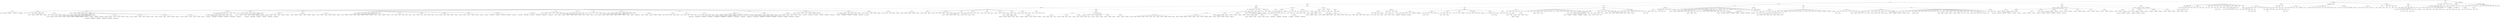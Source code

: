 digraph {
	root [label="root: 997"]
	root -> "Basic cell groups and regions"
	"Basic cell groups and regions" [label="grey: 8"]
	"Basic cell groups and regions" -> Cerebrum
	Cerebrum [label="CH: 567"]
	Cerebrum -> "Cerebral cortex"
	"Cerebral cortex" [label="CTX: 688"]
	"Cerebral cortex" -> "Cortical plate"
	"Cortical plate" [label="CTXpl: 695"]
	"Cortical plate" -> Isocortex
	Isocortex [label="Isocortex: 315"]
	Isocortex -> "Frontal pole, cerebral cortex"
	"Frontal pole, cerebral cortex" [label="FRP: 184"]
	"Frontal pole, cerebral cortex" -> "Frontal pole, layer 1"
	"Frontal pole, layer 1" [label="FRP1: 68"]
	"Frontal pole, cerebral cortex" -> "Frontal pole, layer 2/3"
	"Frontal pole, layer 2/3" [label="FRP2/3: 667"]
	"Frontal pole, cerebral cortex" -> "Frontal pole, layer 5"
	"Frontal pole, layer 5" [label="FRP5: 526157192"]
	"Frontal pole, cerebral cortex" -> "Frontal pole, layer 6a"
	"Frontal pole, layer 6a" [label="FRP6a: 526157196"]
	"Frontal pole, cerebral cortex" -> "Frontal pole, layer 6b"
	"Frontal pole, layer 6b" [label="FRP6b: 526322264"]
	Isocortex -> "Somatomotor areas"
	"Somatomotor areas" [label="MO: 500"]
	"Somatomotor areas" -> "Somatomotor areas, Layer 1"
	"Somatomotor areas, Layer 1" [label="MO1: 107"]
	"Somatomotor areas" -> "Somatomotor areas, Layer 2/3"
	"Somatomotor areas, Layer 2/3" [label="MO2/3: 219"]
	"Somatomotor areas" -> "Somatomotor areas, Layer 5"
	"Somatomotor areas, Layer 5" [label="MO5: 299"]
	"Somatomotor areas" -> "Somatomotor areas, Layer 6a"
	"Somatomotor areas, Layer 6a" [label="MO6a: 644"]
	"Somatomotor areas" -> "Somatomotor areas, Layer 6b"
	"Somatomotor areas, Layer 6b" [label="MO6b: 947"]
	"Somatomotor areas" -> "Primary motor area"
	"Primary motor area" [label="MOp: 985"]
	"Primary motor area" -> "Primary motor area, Layer 1"
	"Primary motor area, Layer 1" [label="MOp1: 320"]
	"Primary motor area" -> "Primary motor area, Layer 2/3"
	"Primary motor area, Layer 2/3" [label="MOp2/3: 943"]
	"Primary motor area" -> "Primary motor area, Layer 5"
	"Primary motor area, Layer 5" [label="MOp5: 648"]
	"Primary motor area" -> "Primary motor area, Layer 6a"
	"Primary motor area, Layer 6a" [label="MOp6a: 844"]
	"Primary motor area" -> "Primary motor area, Layer 6b"
	"Primary motor area, Layer 6b" [label="MOp6b: 882"]
	"Somatomotor areas" -> "Secondary motor area"
	"Secondary motor area" [label="MOs: 993"]
	"Secondary motor area" -> "Secondary motor area, layer 1"
	"Secondary motor area, layer 1" [label="MOs1: 656"]
	"Secondary motor area" -> "Secondary motor area, layer 2/3"
	"Secondary motor area, layer 2/3" [label="MOs2/3: 962"]
	"Secondary motor area" -> "Secondary motor area, layer 5"
	"Secondary motor area, layer 5" [label="MOs5: 767"]
	"Secondary motor area" -> "Secondary motor area, layer 6a"
	"Secondary motor area, layer 6a" [label="MOs6a: 1021"]
	"Secondary motor area" -> "Secondary motor area, layer 6b"
	"Secondary motor area, layer 6b" [label="MOs6b: 1085"]
	Isocortex -> "Somatosensory areas"
	"Somatosensory areas" [label="SS: 453"]
	"Somatosensory areas" -> "Somatosensory areas, layer 1"
	"Somatosensory areas, layer 1" [label="SS1: 12993"]
	"Somatosensory areas" -> "Somatosensory areas, layer 2/3"
	"Somatosensory areas, layer 2/3" [label="SS2/3: 12994"]
	"Somatosensory areas" -> "Somatosensory areas, layer 4"
	"Somatosensory areas, layer 4" [label="SS4: 12995"]
	"Somatosensory areas" -> "Somatosensory areas, layer 5"
	"Somatosensory areas, layer 5" [label="SS5: 12996"]
	"Somatosensory areas" -> "Somatosensory areas, layer 6a"
	"Somatosensory areas, layer 6a" [label="SS6a: 12997"]
	"Somatosensory areas" -> "Somatosensory areas, layer 6b"
	"Somatosensory areas, layer 6b" [label="SS6b: 12998"]
	"Somatosensory areas" -> "Primary somatosensory area"
	"Primary somatosensory area" [label="SSp: 322"]
	"Primary somatosensory area" -> "Primary somatosensory area, layer 1"
	"Primary somatosensory area, layer 1" [label="SSp1: 793"]
	"Primary somatosensory area" -> "Primary somatosensory area, layer 2/3"
	"Primary somatosensory area, layer 2/3" [label="SSp2/3: 346"]
	"Primary somatosensory area" -> "Primary somatosensory area, layer 4"
	"Primary somatosensory area, layer 4" [label="SSp4: 865"]
	"Primary somatosensory area" -> "Primary somatosensory area, layer 5"
	"Primary somatosensory area, layer 5" [label="SSp5: 921"]
	"Primary somatosensory area" -> "Primary somatosensory area, layer 6a"
	"Primary somatosensory area, layer 6a" [label="SSp6a: 686"]
	"Primary somatosensory area" -> "Primary somatosensory area, layer 6b"
	"Primary somatosensory area, layer 6b" [label="SSp6b: 719"]
	"Primary somatosensory area" -> "Primary somatosensory area, nose"
	"Primary somatosensory area, nose" [label="SSp-n: 353"]
	"Primary somatosensory area, nose" -> "Primary somatosensory area, nose, layer 1"
	"Primary somatosensory area, nose, layer 1" [label="SSp-n1: 558"]
	"Primary somatosensory area, nose" -> "Primary somatosensory area, nose, layer 2/3"
	"Primary somatosensory area, nose, layer 2/3" [label="SSp-n2/3: 838"]
	"Primary somatosensory area, nose" -> "Primary somatosensory area, nose, layer 4"
	"Primary somatosensory area, nose, layer 4" [label="SSp-n4: 654"]
	"Primary somatosensory area, nose" -> "Primary somatosensory area, nose, layer 5"
	"Primary somatosensory area, nose, layer 5" [label="SSp-n5: 702"]
	"Primary somatosensory area, nose" -> "Primary somatosensory area, nose, layer 6a"
	"Primary somatosensory area, nose, layer 6a" [label="SSp-n6a: 889"]
	"Primary somatosensory area, nose" -> "Primary somatosensory area, nose, layer 6b"
	"Primary somatosensory area, nose, layer 6b" [label="SSp-n6b: 929"]
	"Primary somatosensory area" -> "Primary somatosensory area, barrel field"
	"Primary somatosensory area, barrel field" [label="SSp-bfd: 329"]
	"Primary somatosensory area, barrel field" -> "Primary somatosensory area, barrel field, layer 1"
	"Primary somatosensory area, barrel field, layer 1" [label="SSp-bfd1: 981"]
	"Primary somatosensory area, barrel field" -> "Primary somatosensory area, barrel field, layer 2/3"
	"Primary somatosensory area, barrel field, layer 2/3" [label="SSp-bfd2/3: 201"]
	"Primary somatosensory area, barrel field" -> "Primary somatosensory area, barrel field, layer 4"
	"Primary somatosensory area, barrel field, layer 4" [label="SSp-bfd4: 1047"]
	"Primary somatosensory area, barrel field" -> "Primary somatosensory area, barrel field, layer 5"
	"Primary somatosensory area, barrel field, layer 5" [label="SSp-bfd5: 1070"]
	"Primary somatosensory area, barrel field" -> "Primary somatosensory area, barrel field, layer 6a"
	"Primary somatosensory area, barrel field, layer 6a" [label="SSp-bfd6a: 1038"]
	"Primary somatosensory area, barrel field" -> "Primary somatosensory area, barrel field, layer 6b"
	"Primary somatosensory area, barrel field, layer 6b" [label="SSp-bfd6b: 1062"]
	"Primary somatosensory area, barrel field" -> "Rostrolateral lateral visual area"
	"Rostrolateral lateral visual area" [label="VISrll: 480149202"]
	"Rostrolateral lateral visual area" -> "Rostrolateral lateral visual area, layer 1"
	"Rostrolateral lateral visual area, layer 1" [label="VISrll1: 480149206"]
	"Rostrolateral lateral visual area" -> "Rostrolateral lateral visual area, layer 2/3"
	"Rostrolateral lateral visual area, layer 2/3" [label="VISrll2/3: 480149210"]
	"Rostrolateral lateral visual area" -> "Rostrolateral lateral visual area, layer 4"
	"Rostrolateral lateral visual area, layer 4" [label="VISrll4: 480149214"]
	"Rostrolateral lateral visual area" -> "Rostrolateral lateral visual area,layer 5"
	"Rostrolateral lateral visual area,layer 5" [label="VISrll5: 480149218"]
	"Rostrolateral lateral visual area" -> "Rostrolateral lateral visual area, layer 6a"
	"Rostrolateral lateral visual area, layer 6a" [label="VISrll6a: 480149222"]
	"Rostrolateral lateral visual area" -> "Rostrolateral lateral visual area, layer 6b"
	"Rostrolateral lateral visual area, layer 6b" [label="VISrll6b: 480149226"]
	"Primary somatosensory area" -> "Primary somatosensory area, lower limb"
	"Primary somatosensory area, lower limb" [label="SSp-ll: 337"]
	"Primary somatosensory area, lower limb" -> "Primary somatosensory area, lower limb, layer 1"
	"Primary somatosensory area, lower limb, layer 1" [label="SSp-ll1: 1030"]
	"Primary somatosensory area, lower limb" -> "Primary somatosensory area, lower limb, layer 2/3"
	"Primary somatosensory area, lower limb, layer 2/3" [label="SSp-ll2/3: 113"]
	"Primary somatosensory area, lower limb" -> "Primary somatosensory area, lower limb, layer 4"
	"Primary somatosensory area, lower limb, layer 4" [label="SSp-ll4: 1094"]
	"Primary somatosensory area, lower limb" -> "Primary somatosensory area, lower limb, layer 5"
	"Primary somatosensory area, lower limb, layer 5" [label="SSp-ll5: 1128"]
	"Primary somatosensory area, lower limb" -> "Primary somatosensory area, lower limb, layer 6a"
	"Primary somatosensory area, lower limb, layer 6a" [label="SSp-ll6a: 478"]
	"Primary somatosensory area, lower limb" -> "Primary somatosensory area, lower limb, layer 6b"
	"Primary somatosensory area, lower limb, layer 6b" [label="SSp-ll6b: 510"]
	"Primary somatosensory area" -> "Primary somatosensory area, mouth"
	"Primary somatosensory area, mouth" [label="SSp-m: 345"]
	"Primary somatosensory area, mouth" -> "Primary somatosensory area, mouth, layer 1"
	"Primary somatosensory area, mouth, layer 1" [label="SSp-m1: 878"]
	"Primary somatosensory area, mouth" -> "Primary somatosensory area, mouth, layer 2/3"
	"Primary somatosensory area, mouth, layer 2/3" [label="SSp-m2/3: 657"]
	"Primary somatosensory area, mouth" -> "Primary somatosensory area, mouth, layer 4"
	"Primary somatosensory area, mouth, layer 4" [label="SSp-m4: 950"]
	"Primary somatosensory area, mouth" -> "Primary somatosensory area, mouth, layer 5"
	"Primary somatosensory area, mouth, layer 5" [label="SSp-m5: 974"]
	"Primary somatosensory area, mouth" -> "Primary somatosensory area, mouth, layer 6a"
	"Primary somatosensory area, mouth, layer 6a" [label="SSp-m6a: 1102"]
	"Primary somatosensory area, mouth" -> "Primary somatosensory area, mouth, layer 6b"
	"Primary somatosensory area, mouth, layer 6b" [label="SSp-m6b: 2"]
	"Primary somatosensory area" -> "Primary somatosensory area, upper limb"
	"Primary somatosensory area, upper limb" [label="SSp-ul: 369"]
	"Primary somatosensory area, upper limb" -> "Primary somatosensory area, upper limb, layer 1"
	"Primary somatosensory area, upper limb, layer 1" [label="SSp-ul1: 450"]
	"Primary somatosensory area, upper limb" -> "Primary somatosensory area, upper limb, layer 2/3"
	"Primary somatosensory area, upper limb, layer 2/3" [label="SSp-ul2/3: 854"]
	"Primary somatosensory area, upper limb" -> "Primary somatosensory area, upper limb, layer 4"
	"Primary somatosensory area, upper limb, layer 4" [label="SSp-ul4: 577"]
	"Primary somatosensory area, upper limb" -> "Primary somatosensory area, upper limb, layer 5"
	"Primary somatosensory area, upper limb, layer 5" [label="SSp-ul5: 625"]
	"Primary somatosensory area, upper limb" -> "Primary somatosensory area, upper limb, layer 6a"
	"Primary somatosensory area, upper limb, layer 6a" [label="SSp-ul6a: 945"]
	"Primary somatosensory area, upper limb" -> "Primary somatosensory area, upper limb, layer 6b"
	"Primary somatosensory area, upper limb, layer 6b" [label="SSp-ul6b: 1026"]
	"Primary somatosensory area" -> "Primary somatosensory area, trunk"
	"Primary somatosensory area, trunk" [label="SSp-tr: 361"]
	"Primary somatosensory area, trunk" -> "Primary somatosensory area, trunk, layer 1"
	"Primary somatosensory area, trunk, layer 1" [label="SSp-tr1: 1006"]
	"Primary somatosensory area, trunk" -> "Primary somatosensory area, trunk, layer 2/3"
	"Primary somatosensory area, trunk, layer 2/3" [label="SSp-tr2/3: 670"]
	"Primary somatosensory area, trunk" -> "Primary somatosensory area, trunk, layer 4"
	"Primary somatosensory area, trunk, layer 4" [label="SSp-tr4: 1086"]
	"Primary somatosensory area, trunk" -> "Primary somatosensory area, trunk, layer 5"
	"Primary somatosensory area, trunk, layer 5" [label="SSp-tr5: 1111"]
	"Primary somatosensory area, trunk" -> "Primary somatosensory area, trunk, layer 6a"
	"Primary somatosensory area, trunk, layer 6a" [label="SSp-tr6a: 9"]
	"Primary somatosensory area, trunk" -> "Primary somatosensory area, trunk, layer 6b"
	"Primary somatosensory area, trunk, layer 6b" [label="SSp-tr6b: 461"]
	"Primary somatosensory area" -> "Primary somatosensory area, unassigned"
	"Primary somatosensory area, unassigned" [label="SSp-un: 182305689"]
	"Primary somatosensory area, unassigned" -> "Primary somatosensory area, unassigned, layer 1"
	"Primary somatosensory area, unassigned, layer 1" [label="SSp-un1: 182305693"]
	"Primary somatosensory area, unassigned" -> "Primary somatosensory area, unassigned, layer 2/3"
	"Primary somatosensory area, unassigned, layer 2/3" [label="SSp-un2/3: 182305697"]
	"Primary somatosensory area, unassigned" -> "Primary somatosensory area, unassigned, layer 4"
	"Primary somatosensory area, unassigned, layer 4" [label="SSp-un4: 182305701"]
	"Primary somatosensory area, unassigned" -> "Primary somatosensory area, unassigned, layer 5"
	"Primary somatosensory area, unassigned, layer 5" [label="SSp-un5: 182305705"]
	"Primary somatosensory area, unassigned" -> "Primary somatosensory area, unassigned, layer 6a"
	"Primary somatosensory area, unassigned, layer 6a" [label="SSp-un6a: 182305709"]
	"Primary somatosensory area, unassigned" -> "Primary somatosensory area, unassigned, layer 6b"
	"Primary somatosensory area, unassigned, layer 6b" [label="SSp-un6b: 182305713"]
	"Somatosensory areas" -> "Supplemental somatosensory area"
	"Supplemental somatosensory area" [label="SSs: 378"]
	"Supplemental somatosensory area" -> "Supplemental somatosensory area, layer 1"
	"Supplemental somatosensory area, layer 1" [label="SSs1: 873"]
	"Supplemental somatosensory area" -> "Supplemental somatosensory area, layer 2/3"
	"Supplemental somatosensory area, layer 2/3" [label="SSs2/3: 806"]
	"Supplemental somatosensory area" -> "Supplemental somatosensory area, layer 4"
	"Supplemental somatosensory area, layer 4" [label="SSs4: 1035"]
	"Supplemental somatosensory area" -> "Supplemental somatosensory area, layer 5"
	"Supplemental somatosensory area, layer 5" [label="SSs5: 1090"]
	"Supplemental somatosensory area" -> "Supplemental somatosensory area, layer 6a"
	"Supplemental somatosensory area, layer 6a" [label="SSs6a: 862"]
	"Supplemental somatosensory area" -> "Supplemental somatosensory area, layer 6b"
	"Supplemental somatosensory area, layer 6b" [label="SSs6b: 893"]
	Isocortex -> "Gustatory areas"
	"Gustatory areas" [label="GU: 1057"]
	"Gustatory areas" -> "Gustatory areas, layer 1"
	"Gustatory areas, layer 1" [label="GU1: 36"]
	"Gustatory areas" -> "Gustatory areas, layer 2/3"
	"Gustatory areas, layer 2/3" [label="GU2/3: 180"]
	"Gustatory areas" -> "Gustatory areas, layer 4"
	"Gustatory areas, layer 4" [label="GU4: 148"]
	"Gustatory areas" -> "Gustatory areas, layer 5"
	"Gustatory areas, layer 5" [label="GU5: 187"]
	"Gustatory areas" -> "Gustatory areas, layer 6a"
	"Gustatory areas, layer 6a" [label="GU6a: 638"]
	"Gustatory areas" -> "Gustatory areas, layer 6b"
	"Gustatory areas, layer 6b" [label="GU6b: 662"]
	Isocortex -> "Visceral area"
	"Visceral area" [label="VISC: 677"]
	"Visceral area" -> "Visceral area, layer 1"
	"Visceral area, layer 1" [label="VISC1: 897"]
	"Visceral area" -> "Visceral area, layer 2/3"
	"Visceral area, layer 2/3" [label="VISC2/3: 1106"]
	"Visceral area" -> "Visceral area, layer 4"
	"Visceral area, layer 4" [label="VISC4: 1010"]
	"Visceral area" -> "Visceral area, layer 5"
	"Visceral area, layer 5" [label="VISC5: 1058"]
	"Visceral area" -> "Visceral area, layer 6a"
	"Visceral area, layer 6a" [label="VISC6a: 857"]
	"Visceral area" -> "Visceral area, layer 6b"
	"Visceral area, layer 6b" [label="VISC6b: 849"]
	Isocortex -> "Auditory areas"
	"Auditory areas" [label="AUD: 247"]
	"Auditory areas" -> "Dorsal auditory area"
	"Dorsal auditory area" [label="AUDd: 1011"]
	"Dorsal auditory area" -> "Dorsal auditory area, layer 1"
	"Dorsal auditory area, layer 1" [label="AUDd1: 527"]
	"Dorsal auditory area" -> "Dorsal auditory area, layer 2/3"
	"Dorsal auditory area, layer 2/3" [label="AUDd2/3: 600"]
	"Dorsal auditory area" -> "Dorsal auditory area, layer 4"
	"Dorsal auditory area, layer 4" [label="AUDd4: 678"]
	"Dorsal auditory area" -> "Dorsal auditory area, layer 5"
	"Dorsal auditory area, layer 5" [label="AUDd5: 252"]
	"Dorsal auditory area" -> "Dorsal auditory area, layer 6a"
	"Dorsal auditory area, layer 6a" [label="AUDd6a: 156"]
	"Dorsal auditory area" -> "Dorsal auditory area, layer 6b"
	"Dorsal auditory area, layer 6b" [label="AUDd6b: 243"]
	"Dorsal auditory area" -> "Laterolateral anterior visual area"
	"Laterolateral anterior visual area" [label="VISlla: 480149230"]
	"Laterolateral anterior visual area" -> "Laterolateral anterior visual area, layer 1"
	"Laterolateral anterior visual area, layer 1" [label="VISlla1: 480149234"]
	"Laterolateral anterior visual area" -> "Laterolateral anterior visual area, layer 2/3"
	"Laterolateral anterior visual area, layer 2/3" [label="VISlla2/3: 480149238"]
	"Laterolateral anterior visual area" -> "Laterolateral anterior visual area, layer 4"
	"Laterolateral anterior visual area, layer 4" [label="VISlla4: 480149242"]
	"Laterolateral anterior visual area" -> "Laterolateral anterior visual area,layer 5"
	"Laterolateral anterior visual area,layer 5" [label="VISlla5: 480149246"]
	"Laterolateral anterior visual area" -> "Laterolateral anterior visual area, layer 6a"
	"Laterolateral anterior visual area, layer 6a" [label="VISlla6a: 480149250"]
	"Laterolateral anterior visual area" -> "Laterolateral anterior visual area, layer 6b"
	"Laterolateral anterior visual area, layer 6b" [label="VISlla6b: 480149254"]
	"Auditory areas" -> "Primary auditory area"
	"Primary auditory area" [label="AUDp: 1002"]
	"Primary auditory area" -> "Primary auditory area, layer 1"
	"Primary auditory area, layer 1" [label="AUDp1: 735"]
	"Primary auditory area" -> "Primary auditory area, layer 2/3"
	"Primary auditory area, layer 2/3" [label="AUDp2/3: 251"]
	"Primary auditory area" -> "Primary auditory area, layer 4"
	"Primary auditory area, layer 4" [label="AUDp4: 816"]
	"Primary auditory area" -> "Primary auditory area, layer 5"
	"Primary auditory area, layer 5" [label="AUDp5: 847"]
	"Primary auditory area" -> "Primary auditory area, layer 6a"
	"Primary auditory area, layer 6a" [label="AUDp6a: 954"]
	"Primary auditory area" -> "Primary auditory area, layer 6b"
	"Primary auditory area, layer 6b" [label="AUDp6b: 1005"]
	"Auditory areas" -> "Posterior auditory area"
	"Posterior auditory area" [label="AUDpo: 1027"]
	"Posterior auditory area" -> "Posterior auditory area, layer 1"
	"Posterior auditory area, layer 1" [label="AUDpo1: 696"]
	"Posterior auditory area" -> "Posterior auditory area, layer 2/3"
	"Posterior auditory area, layer 2/3" [label="AUDpo2/3: 643"]
	"Posterior auditory area" -> "Posterior auditory area, layer 4"
	"Posterior auditory area, layer 4" [label="AUDpo4: 759"]
	"Posterior auditory area" -> "Posterior auditory area, layer 5"
	"Posterior auditory area, layer 5" [label="AUDpo5: 791"]
	"Posterior auditory area" -> "Posterior auditory area, layer 6a"
	"Posterior auditory area, layer 6a" [label="AUDpo6a: 249"]
	"Posterior auditory area" -> "Posterior auditory area, layer 6b"
	"Posterior auditory area, layer 6b" [label="AUDpo6b: 456"]
	"Auditory areas" -> "Ventral auditory area"
	"Ventral auditory area" [label="AUDv: 1018"]
	"Ventral auditory area" -> "Ventral auditory area, layer 1"
	"Ventral auditory area, layer 1" [label="AUDv1: 959"]
	"Ventral auditory area" -> "Ventral auditory area, layer 2/3"
	"Ventral auditory area, layer 2/3" [label="AUDv2/3: 755"]
	"Ventral auditory area" -> "Ventral auditory area, layer 4"
	"Ventral auditory area, layer 4" [label="AUDv4: 990"]
	"Ventral auditory area" -> "Ventral auditory area, layer 5"
	"Ventral auditory area, layer 5" [label="AUDv5: 1023"]
	"Ventral auditory area" -> "Ventral auditory area, layer 6a"
	"Ventral auditory area, layer 6a" [label="AUDv6a: 520"]
	"Ventral auditory area" -> "Ventral auditory area, layer 6b"
	"Ventral auditory area, layer 6b" [label="AUDv6b: 598"]
	Isocortex -> "Visual areas"
	"Visual areas" [label="VIS: 669"]
	"Visual areas" -> "Visual areas, layer 1"
	"Visual areas, layer 1" [label="VIS1: 801"]
	"Visual areas" -> "Visual areas, layer 2/3"
	"Visual areas, layer 2/3" [label="VIS2/3: 561"]
	"Visual areas" -> "Visual areas, layer 4"
	"Visual areas, layer 4" [label="VIS4: 913"]
	"Visual areas" -> "Visual areas, layer 5"
	"Visual areas, layer 5" [label="VIS5: 937"]
	"Visual areas" -> "Visual areas, layer 6a"
	"Visual areas, layer 6a" [label="VIS6a: 457"]
	"Visual areas" -> "Visual areas, layer 6b"
	"Visual areas, layer 6b" [label="VIS6b: 497"]
	"Visual areas" -> "Anterolateral visual area"
	"Anterolateral visual area" [label="VISal: 402"]
	"Anterolateral visual area" -> "Anterolateral visual area, layer 1"
	"Anterolateral visual area, layer 1" [label="VISal1: 1074"]
	"Anterolateral visual area" -> "Anterolateral visual area, layer 2/3"
	"Anterolateral visual area, layer 2/3" [label="VISal2/3: 905"]
	"Anterolateral visual area" -> "Anterolateral visual area, layer 4"
	"Anterolateral visual area, layer 4" [label="VISal4: 1114"]
	"Anterolateral visual area" -> "Anterolateral visual area, layer 5"
	"Anterolateral visual area, layer 5" [label="VISal5: 233"]
	"Anterolateral visual area" -> "Anterolateral visual area, layer 6a"
	"Anterolateral visual area, layer 6a" [label="VISal6a: 601"]
	"Anterolateral visual area" -> "Anterolateral visual area, layer 6b"
	"Anterolateral visual area, layer 6b" [label="VISal6b: 649"]
	"Visual areas" -> "Anteromedial visual area"
	"Anteromedial visual area" [label="VISam: 394"]
	"Anteromedial visual area" -> "Anteromedial visual area, layer 1"
	"Anteromedial visual area, layer 1" [label="VISam1: 281"]
	"Anteromedial visual area" -> "Anteromedial visual area, layer 2/3"
	"Anteromedial visual area, layer 2/3" [label="VISam2/3: 1066"]
	"Anteromedial visual area" -> "Anteromedial visual area, layer 4"
	"Anteromedial visual area, layer 4" [label="VISam4: 401"]
	"Anteromedial visual area" -> "Anteromedial visual area, layer 5"
	"Anteromedial visual area, layer 5" [label="VISam5: 433"]
	"Anteromedial visual area" -> "Anteromedial visual area, layer 6a"
	"Anteromedial visual area, layer 6a" [label="VISam6a: 1046"]
	"Anteromedial visual area" -> "Anteromedial visual area, layer 6b"
	"Anteromedial visual area, layer 6b" [label="VISam6b: 441"]
	"Visual areas" -> "Lateral visual area"
	"Lateral visual area" [label="VISl: 409"]
	"Lateral visual area" -> "Lateral visual area, layer 1"
	"Lateral visual area, layer 1" [label="VISl1: 421"]
	"Lateral visual area" -> "Lateral visual area, layer 2/3"
	"Lateral visual area, layer 2/3" [label="VISl2/3: 973"]
	"Lateral visual area" -> "Lateral visual area, layer 4"
	"Lateral visual area, layer 4" [label="VISl4: 573"]
	"Lateral visual area" -> "Lateral visual area, layer 5"
	"Lateral visual area, layer 5" [label="VISl5: 613"]
	"Lateral visual area" -> "Lateral visual area, layer 6a"
	"Lateral visual area, layer 6a" [label="VISl6a: 74"]
	"Lateral visual area" -> "Lateral visual area, layer 6b"
	"Lateral visual area, layer 6b" [label="VISl6b: 121"]
	"Visual areas" -> "Primary visual area"
	"Primary visual area" [label="VISp: 385"]
	"Primary visual area" -> "Primary visual area, layer 1"
	"Primary visual area, layer 1" [label="VISp1: 593"]
	"Primary visual area" -> "Primary visual area, layer 2/3"
	"Primary visual area, layer 2/3" [label="VISp2/3: 821"]
	"Primary visual area" -> "Primary visual area, layer 4"
	"Primary visual area, layer 4" [label="VISp4: 721"]
	"Primary visual area" -> "Primary visual area, layer 5"
	"Primary visual area, layer 5" [label="VISp5: 778"]
	"Primary visual area" -> "Primary visual area, layer 6a"
	"Primary visual area, layer 6a" [label="VISp6a: 33"]
	"Primary visual area" -> "Primary visual area, layer 6b"
	"Primary visual area, layer 6b" [label="VISp6b: 305"]
	"Visual areas" -> "Posterolateral visual area"
	"Posterolateral visual area" [label="VISpl: 425"]
	"Posterolateral visual area" -> "Posterolateral visual area, layer 1"
	"Posterolateral visual area, layer 1" [label="VISpl1: 750"]
	"Posterolateral visual area" -> "Posterolateral visual area, layer 2/3"
	"Posterolateral visual area, layer 2/3" [label="VISpl2/3: 269"]
	"Posterolateral visual area" -> "Posterolateral visual area, layer 4"
	"Posterolateral visual area, layer 4" [label="VISpl4: 869"]
	"Posterolateral visual area" -> "Posterolateral visual area, layer 5"
	"Posterolateral visual area, layer 5" [label="VISpl5: 902"]
	"Posterolateral visual area" -> "Posterolateral visual area, layer 6a"
	"Posterolateral visual area, layer 6a" [label="VISpl6a: 377"]
	"Posterolateral visual area" -> "Posterolateral visual area, layer 6b"
	"Posterolateral visual area, layer 6b" [label="VISpl6b: 393"]
	"Visual areas" -> "posteromedial visual area"
	"posteromedial visual area" [label="VISpm: 533"]
	"posteromedial visual area" -> "posteromedial visual area, layer 1"
	"posteromedial visual area, layer 1" [label="VISpm1: 805"]
	"posteromedial visual area" -> "posteromedial visual area, layer 2/3"
	"posteromedial visual area, layer 2/3" [label="VISpm2/3: 41"]
	"posteromedial visual area" -> "posteromedial visual area, layer 4"
	"posteromedial visual area, layer 4" [label="VISpm4: 501"]
	"posteromedial visual area" -> "posteromedial visual area, layer 5"
	"posteromedial visual area, layer 5" [label="VISpm5: 565"]
	"posteromedial visual area" -> "posteromedial visual area, layer 6a"
	"posteromedial visual area, layer 6a" [label="VISpm6a: 257"]
	"posteromedial visual area" -> "posteromedial visual area, layer 6b"
	"posteromedial visual area, layer 6b" [label="VISpm6b: 469"]
	"Visual areas" -> "Laterointermediate area"
	"Laterointermediate area" [label="VISli: 312782574"]
	"Laterointermediate area" -> "Laterointermediate area, layer 1"
	"Laterointermediate area, layer 1" [label="VISli1: 312782578"]
	"Laterointermediate area" -> "Laterointermediate area, layer 2/3"
	"Laterointermediate area, layer 2/3" [label="VISli2/3: 312782582"]
	"Laterointermediate area" -> "Laterointermediate area, layer 4"
	"Laterointermediate area, layer 4" [label="VISli4: 312782586"]
	"Laterointermediate area" -> "Laterointermediate area, layer 5"
	"Laterointermediate area, layer 5" [label="VISli5: 312782590"]
	"Laterointermediate area" -> "Laterointermediate area, layer 6a"
	"Laterointermediate area, layer 6a" [label="VISli6a: 312782594"]
	"Laterointermediate area" -> "Laterointermediate area, layer 6b"
	"Laterointermediate area, layer 6b" [label="VISli6b: 312782598"]
	"Visual areas" -> "Postrhinal area"
	"Postrhinal area" [label="VISpor: 312782628"]
	"Postrhinal area" -> "Postrhinal area, layer 1"
	"Postrhinal area, layer 1" [label="VISpor1: 312782632"]
	"Postrhinal area" -> "Postrhinal area, layer 2/3"
	"Postrhinal area, layer 2/3" [label="VISpor2/3: 312782636"]
	"Postrhinal area" -> "Postrhinal area, layer 4"
	"Postrhinal area, layer 4" [label="VISpor4: 312782640"]
	"Postrhinal area" -> "Postrhinal area, layer 5"
	"Postrhinal area, layer 5" [label="VISpor5: 312782644"]
	"Postrhinal area" -> "Postrhinal area, layer 6a"
	"Postrhinal area, layer 6a" [label="VISpor6a: 312782648"]
	"Postrhinal area" -> "Postrhinal area, layer 6b"
	"Postrhinal area, layer 6b" [label="VISpor6b: 312782652"]
	Isocortex -> "Anterior cingulate area"
	"Anterior cingulate area" [label="ACA: 31"]
	"Anterior cingulate area" -> "Anterior cingulate area, layer 1"
	"Anterior cingulate area, layer 1" [label="ACA1: 572"]
	"Anterior cingulate area" -> "Anterior cingulate area, layer 2/3"
	"Anterior cingulate area, layer 2/3" [label="ACA2/3: 1053"]
	"Anterior cingulate area" -> "Anterior cingulate area, layer 5"
	"Anterior cingulate area, layer 5" [label="ACA5: 739"]
	"Anterior cingulate area" -> "Anterior cingulate area, layer 6a"
	"Anterior cingulate area, layer 6a" [label="ACA6a: 179"]
	"Anterior cingulate area" -> "Anterior cingulate area, layer 6b"
	"Anterior cingulate area, layer 6b" [label="ACA6b: 227"]
	"Anterior cingulate area" -> "Anterior cingulate area, dorsal part"
	"Anterior cingulate area, dorsal part" [label="ACAd: 39"]
	"Anterior cingulate area, dorsal part" -> "Anterior cingulate area, dorsal part, layer 1"
	"Anterior cingulate area, dorsal part, layer 1" [label="ACAd1: 935"]
	"Anterior cingulate area, dorsal part" -> "Anterior cingulate area, dorsal part, layer 2/3"
	"Anterior cingulate area, dorsal part, layer 2/3" [label="ACAd2/3: 211"]
	"Anterior cingulate area, dorsal part" -> "Anterior cingulate area, dorsal part, layer 5"
	"Anterior cingulate area, dorsal part, layer 5" [label="ACAd5: 1015"]
	"Anterior cingulate area, dorsal part" -> "Anterior cingulate area, dorsal part, layer 6a"
	"Anterior cingulate area, dorsal part, layer 6a" [label="ACAd6a: 919"]
	"Anterior cingulate area, dorsal part" -> "Anterior cingulate area, dorsal part, layer 6b"
	"Anterior cingulate area, dorsal part, layer 6b" [label="ACAd6b: 927"]
	"Anterior cingulate area" -> "Anterior cingulate area, ventral part"
	"Anterior cingulate area, ventral part" [label="ACAv: 48"]
	"Anterior cingulate area, ventral part" -> "Anterior cingulate area, ventral part, layer 1"
	"Anterior cingulate area, ventral part, layer 1" [label="ACAv1: 588"]
	"Anterior cingulate area, ventral part" -> "Anterior cingulate area, ventral part, layer 2/3"
	"Anterior cingulate area, ventral part, layer 2/3" [label="ACAv2/3: 296"]
	"Anterior cingulate area, ventral part" -> "Anterior cingulate area, ventral part, layer 5"
	"Anterior cingulate area, ventral part, layer 5" [label="ACAv5: 772"]
	"Anterior cingulate area, ventral part" -> "Anterior cingulate area, ventral part, 6a"
	"Anterior cingulate area, ventral part, 6a" [label="ACAv6a: 810"]
	"Anterior cingulate area, ventral part" -> "Anterior cingulate area, ventral part, 6b"
	"Anterior cingulate area, ventral part, 6b" [label="ACAv6b: 819"]
	Isocortex -> "Prelimbic area"
	"Prelimbic area" [label="PL: 972"]
	"Prelimbic area" -> "Prelimbic area, layer 1"
	"Prelimbic area, layer 1" [label="PL1: 171"]
	"Prelimbic area" -> "Prelimbic area, layer 2"
	"Prelimbic area, layer 2" [label="PL2: 195"]
	"Prelimbic area" -> "Prelimbic area, layer 2/3"
	"Prelimbic area, layer 2/3" [label="PL2/3: 304"]
	"Prelimbic area" -> "Prelimbic area, layer 5"
	"Prelimbic area, layer 5" [label="PL5: 363"]
	"Prelimbic area" -> "Prelimbic area, layer 6a"
	"Prelimbic area, layer 6a" [label="PL6a: 84"]
	"Prelimbic area" -> "Prelimbic area, layer 6b"
	"Prelimbic area, layer 6b" [label="PL6b: 132"]
	Isocortex -> "Infralimbic area"
	"Infralimbic area" [label="ILA: 44"]
	"Infralimbic area" -> "Infralimbic area, layer 1"
	"Infralimbic area, layer 1" [label="ILA1: 707"]
	"Infralimbic area" -> "Infralimbic area, layer 2"
	"Infralimbic area, layer 2" [label="ILA2: 747"]
	"Infralimbic area" -> "Infralimbic area, layer 2/3"
	"Infralimbic area, layer 2/3" [label="ILA2/3: 556"]
	"Infralimbic area" -> "Infralimbic area, layer 5"
	"Infralimbic area, layer 5" [label="ILA5: 827"]
	"Infralimbic area" -> "Infralimbic area, layer 6a"
	"Infralimbic area, layer 6a" [label="ILA6a: 1054"]
	"Infralimbic area" -> "Infralimbic area, layer 6b"
	"Infralimbic area, layer 6b" [label="ILA6b: 1081"]
	Isocortex -> "Orbital area"
	"Orbital area" [label="ORB: 714"]
	"Orbital area" -> "Orbital area, layer 1"
	"Orbital area, layer 1" [label="ORB1: 264"]
	"Orbital area" -> "Orbital area, layer 2/3"
	"Orbital area, layer 2/3" [label="ORB2/3: 492"]
	"Orbital area" -> "Orbital area, layer 5"
	"Orbital area, layer 5" [label="ORB5: 352"]
	"Orbital area" -> "Orbital area, layer 6a"
	"Orbital area, layer 6a" [label="ORB6a: 476"]
	"Orbital area" -> "Orbital area, layer 6b"
	"Orbital area, layer 6b" [label="ORB6b: 516"]
	"Orbital area" -> "Orbital area, lateral part"
	"Orbital area, lateral part" [label="ORBl: 723"]
	"Orbital area, lateral part" -> "Orbital area, lateral part, layer 1"
	"Orbital area, lateral part, layer 1" [label="ORBl1: 448"]
	"Orbital area, lateral part" -> "Orbital area, lateral part, layer 2/3"
	"Orbital area, lateral part, layer 2/3" [label="ORBl2/3: 412"]
	"Orbital area, lateral part" -> "Orbital area, lateral part, layer 5"
	"Orbital area, lateral part, layer 5" [label="ORBl5: 630"]
	"Orbital area, lateral part" -> "Orbital area, lateral part, layer 6a"
	"Orbital area, lateral part, layer 6a" [label="ORBl6a: 440"]
	"Orbital area, lateral part" -> "Orbital area, lateral part, layer 6b"
	"Orbital area, lateral part, layer 6b" [label="ORBl6b: 488"]
	"Orbital area" -> "Orbital area, medial part"
	"Orbital area, medial part" [label="ORBm: 731"]
	"Orbital area, medial part" -> "Orbital area, medial part, layer 1"
	"Orbital area, medial part, layer 1" [label="ORBm1: 484"]
	"Orbital area, medial part" -> "Orbital area, medial part, layer 2"
	"Orbital area, medial part, layer 2" [label="ORBm2: 524"]
	"Orbital area, medial part" -> "Orbital area, medial part, layer 2/3"
	"Orbital area, medial part, layer 2/3" [label="ORBm2/3: 582"]
	"Orbital area, medial part" -> "Orbital area, medial part, layer 5"
	"Orbital area, medial part, layer 5" [label="ORBm5: 620"]
	"Orbital area, medial part" -> "Orbital area, medial part, layer 6a"
	"Orbital area, medial part, layer 6a" [label="ORBm6a: 910"]
	"Orbital area, medial part" -> "Orbital area, medial part, layer 6b"
	"Orbital area, medial part, layer 6b" [label="ORBm6b: 527696977"]
	"Orbital area" -> "Orbital area, ventral part"
	"Orbital area, ventral part" [label="ORBv: 738"]
	"Orbital area" -> "Orbital area, ventrolateral part"
	"Orbital area, ventrolateral part" [label="ORBvl: 746"]
	"Orbital area, ventrolateral part" -> "Orbital area, ventrolateral part, layer 1"
	"Orbital area, ventrolateral part, layer 1" [label="ORBvl1: 969"]
	"Orbital area, ventrolateral part" -> "Orbital area, ventrolateral part, layer 2/3"
	"Orbital area, ventrolateral part, layer 2/3" [label="ORBvl2/3: 288"]
	"Orbital area, ventrolateral part" -> "Orbital area, ventrolateral part, layer 5"
	"Orbital area, ventrolateral part, layer 5" [label="ORBvl5: 1125"]
	"Orbital area, ventrolateral part" -> "Orbital area, ventrolateral part, layer 6a"
	"Orbital area, ventrolateral part, layer 6a" [label="ORBvl6a: 608"]
	"Orbital area, ventrolateral part" -> "Orbital area, ventrolateral part, layer 6b"
	"Orbital area, ventrolateral part, layer 6b" [label="ORBvl6b: 680"]
	Isocortex -> "Agranular insular area"
	"Agranular insular area" [label="AI: 95"]
	"Agranular insular area" -> "Agranular insular area, dorsal part"
	"Agranular insular area, dorsal part" [label="AId: 104"]
	"Agranular insular area, dorsal part" -> "Agranular insular area, dorsal part, layer 1"
	"Agranular insular area, dorsal part, layer 1" [label="AId1: 996"]
	"Agranular insular area, dorsal part" -> "Agranular insular area, dorsal part, layer 2/3"
	"Agranular insular area, dorsal part, layer 2/3" [label="AId2/3: 328"]
	"Agranular insular area, dorsal part" -> "Agranular insular area, dorsal part, layer 5"
	"Agranular insular area, dorsal part, layer 5" [label="AId5: 1101"]
	"Agranular insular area, dorsal part" -> "Agranular insular area, dorsal part, layer 6a"
	"Agranular insular area, dorsal part, layer 6a" [label="AId6a: 783"]
	"Agranular insular area, dorsal part" -> "Agranular insular area, dorsal part, layer 6b"
	"Agranular insular area, dorsal part, layer 6b" [label="AId6b: 831"]
	"Agranular insular area" -> "Agranular insular area, posterior part"
	"Agranular insular area, posterior part" [label="AIp: 111"]
	"Agranular insular area, posterior part" -> "Agranular insular area, posterior part, layer 1"
	"Agranular insular area, posterior part, layer 1" [label="AIp1: 120"]
	"Agranular insular area, posterior part" -> "Agranular insular area, posterior part, layer 2/3"
	"Agranular insular area, posterior part, layer 2/3" [label="AIp2/3: 163"]
	"Agranular insular area, posterior part" -> "Agranular insular area, posterior part, layer 5"
	"Agranular insular area, posterior part, layer 5" [label="AIp5: 344"]
	"Agranular insular area, posterior part" -> "Agranular insular area, posterior part, layer 6a"
	"Agranular insular area, posterior part, layer 6a" [label="AIp6a: 314"]
	"Agranular insular area, posterior part" -> "Agranular insular area, posterior part, layer 6b"
	"Agranular insular area, posterior part, layer 6b" [label="AIp6b: 355"]
	"Agranular insular area" -> "Agranular insular area, ventral part"
	"Agranular insular area, ventral part" [label="AIv: 119"]
	"Agranular insular area, ventral part" -> "Agranular insular area, ventral part, layer 1"
	"Agranular insular area, ventral part, layer 1" [label="AIv1: 704"]
	"Agranular insular area, ventral part" -> "Agranular insular area, ventral part, layer 2/3"
	"Agranular insular area, ventral part, layer 2/3" [label="AIv2/3: 694"]
	"Agranular insular area, ventral part" -> "Agranular insular area, ventral part, layer 5"
	"Agranular insular area, ventral part, layer 5" [label="AIv5: 800"]
	"Agranular insular area, ventral part" -> "Agranular insular area, ventral part, layer 6a"
	"Agranular insular area, ventral part, layer 6a" [label="AIv6a: 675"]
	"Agranular insular area, ventral part" -> "Agranular insular area, ventral part, layer 6b"
	"Agranular insular area, ventral part, layer 6b" [label="AIv6b: 699"]
	Isocortex -> "Retrosplenial area"
	"Retrosplenial area" [label="RSP: 254"]
	"Retrosplenial area" -> "Retrosplenial area, lateral agranular part"
	"Retrosplenial area, lateral agranular part" [label="RSPagl: 894"]
	"Retrosplenial area, lateral agranular part" -> "Retrosplenial area, lateral agranular part, layer 1"
	"Retrosplenial area, lateral agranular part, layer 1" [label="RSPagl1: 671"]
	"Retrosplenial area, lateral agranular part" -> "Retrosplenial area, lateral agranular part, layer 2/3"
	"Retrosplenial area, lateral agranular part, layer 2/3" [label="RSPagl2/3: 965"]
	"Retrosplenial area, lateral agranular part" -> "Retrosplenial area, lateral agranular part, layer 5"
	"Retrosplenial area, lateral agranular part, layer 5" [label="RSPagl5: 774"]
	"Retrosplenial area, lateral agranular part" -> "Retrosplenial area, lateral agranular part, layer 6a"
	"Retrosplenial area, lateral agranular part, layer 6a" [label="RSPagl6a: 906"]
	"Retrosplenial area, lateral agranular part" -> "Retrosplenial area, lateral agranular part, layer 6b"
	"Retrosplenial area, lateral agranular part, layer 6b" [label="RSPagl6b: 279"]
	"Retrosplenial area, lateral agranular part" -> "Mediomedial anterior visual area"
	"Mediomedial anterior visual area" [label="VISmma: 480149258"]
	"Mediomedial anterior visual area" -> "Mediomedial anterior visual area, layer 1"
	"Mediomedial anterior visual area, layer 1" [label="VISmma1: 480149262"]
	"Mediomedial anterior visual area" -> "Mediomedial anterior visual area, layer 2/3"
	"Mediomedial anterior visual area, layer 2/3" [label="VISmma2/3: 480149266"]
	"Mediomedial anterior visual area" -> "Mediomedial anterior visual area, layer 4"
	"Mediomedial anterior visual area, layer 4" [label="VISmma4: 480149270"]
	"Mediomedial anterior visual area" -> "Mediomedial anterior visual area,layer 5"
	"Mediomedial anterior visual area,layer 5" [label="VISmma5: 480149274"]
	"Mediomedial anterior visual area" -> "Mediomedial anterior visual area, layer 6a"
	"Mediomedial anterior visual area, layer 6a" [label="VISmma6a: 480149278"]
	"Mediomedial anterior visual area" -> "Mediomedial anterior visual area, layer 6b"
	"Mediomedial anterior visual area, layer 6b" [label="VISmma6b: 480149282"]
	"Retrosplenial area, lateral agranular part" -> "Mediomedial posterior visual area"
	"Mediomedial posterior visual area" [label="VISmmp: 480149286"]
	"Mediomedial posterior visual area" -> "Mediomedial posterior visual area, layer 1"
	"Mediomedial posterior visual area, layer 1" [label="VISmmp1: 480149290"]
	"Mediomedial posterior visual area" -> "Mediomedial posterior visual area, layer 2/3"
	"Mediomedial posterior visual area, layer 2/3" [label="VISmmp2/3: 480149294"]
	"Mediomedial posterior visual area" -> "Mediomedial posterior visual area, layer 4"
	"Mediomedial posterior visual area, layer 4" [label="VISmmp4: 480149298"]
	"Mediomedial posterior visual area" -> "Mediomedial posterior visual area,layer 5"
	"Mediomedial posterior visual area,layer 5" [label="VISmmp5: 480149302"]
	"Mediomedial posterior visual area" -> "Mediomedial posterior visual area, layer 6a"
	"Mediomedial posterior visual area, layer 6a" [label="VISmmp6a: 480149306"]
	"Mediomedial posterior visual area" -> "Mediomedial posterior visual area, layer 6b"
	"Mediomedial posterior visual area, layer 6b" [label="VISmmp6b: 480149310"]
	"Retrosplenial area, lateral agranular part" -> "Medial visual area"
	"Medial visual area" [label="VISm: 480149314"]
	"Medial visual area" -> "Medial visual area, layer 1"
	"Medial visual area, layer 1" [label="VISm1: 480149318"]
	"Medial visual area" -> "Medial visual area, layer 2/3"
	"Medial visual area, layer 2/3" [label="VISm2/3: 480149322"]
	"Medial visual area" -> "Medial visual area, layer 4"
	"Medial visual area, layer 4" [label="VISm4: 480149326"]
	"Medial visual area" -> "Medial visual area,layer 5"
	"Medial visual area,layer 5" [label="VISm5: 480149330"]
	"Medial visual area" -> "Medial visual area, layer 6a"
	"Medial visual area, layer 6a" [label="VISm6a: 480149334"]
	"Medial visual area" -> "Medial visual area, layer 6b"
	"Medial visual area, layer 6b" [label="VISm6b: 480149338"]
	"Retrosplenial area" -> "Retrosplenial area, dorsal part"
	"Retrosplenial area, dorsal part" [label="RSPd: 879"]
	"Retrosplenial area, dorsal part" -> "Retrosplenial area, dorsal part, layer 1"
	"Retrosplenial area, dorsal part, layer 1" [label="RSPd1: 442"]
	"Retrosplenial area, dorsal part" -> "Retrosplenial area, dorsal part, layer 2/3"
	"Retrosplenial area, dorsal part, layer 2/3" [label="RSPd2/3: 434"]
	"Retrosplenial area, dorsal part" -> "Retrosplenial area, dorsal part, layer 4"
	"Retrosplenial area, dorsal part, layer 4" [label="RSPd4: 545"]
	"Retrosplenial area, dorsal part" -> "Retrosplenial area, dorsal part, layer 5"
	"Retrosplenial area, dorsal part, layer 5" [label="RSPd5: 610"]
	"Retrosplenial area, dorsal part" -> "Retrosplenial area, dorsal part, layer 6a"
	"Retrosplenial area, dorsal part, layer 6a" [label="RSPd6a: 274"]
	"Retrosplenial area, dorsal part" -> "Retrosplenial area, dorsal part, layer 6b"
	"Retrosplenial area, dorsal part, layer 6b" [label="RSPd6b: 330"]
	"Retrosplenial area" -> "Retrosplenial area, ventral part"
	"Retrosplenial area, ventral part" [label="RSPv: 886"]
	"Retrosplenial area, ventral part" -> "Retrosplenial area, ventral part, layer 1"
	"Retrosplenial area, ventral part, layer 1" [label="RSPv1: 542"]
	"Retrosplenial area, ventral part" -> "Retrosplenial area, ventral part, layer 2"
	"Retrosplenial area, ventral part, layer 2" [label="RSPv2: 606"]
	"Retrosplenial area, ventral part" -> "Retrosplenial area, ventral part, layer 2/3"
	"Retrosplenial area, ventral part, layer 2/3" [label="RSPv2/3: 430"]
	"Retrosplenial area, ventral part" -> "Retrosplenial area, ventral part, layer 5"
	"Retrosplenial area, ventral part, layer 5" [label="RSPv5: 687"]
	"Retrosplenial area, ventral part" -> "Retrosplenial area, ventral part, layer 6a"
	"Retrosplenial area, ventral part, layer 6a" [label="RSPv6a: 590"]
	"Retrosplenial area, ventral part" -> "Retrosplenial area, ventral part, layer 6b"
	"Retrosplenial area, ventral part, layer 6b" [label="RSPv6b: 622"]
	Isocortex -> "Posterior parietal association areas"
	"Posterior parietal association areas" [label="PTLp: 22"]
	"Posterior parietal association areas" -> "Posterior parietal association areas, layer 1"
	"Posterior parietal association areas, layer 1" [label="PTLp1: 532"]
	"Posterior parietal association areas" -> "Posterior parietal association areas, layer 2/3"
	"Posterior parietal association areas, layer 2/3" [label="PTLp2/3: 241"]
	"Posterior parietal association areas" -> "Posterior parietal association areas, layer 4"
	"Posterior parietal association areas, layer 4" [label="PTLp4: 635"]
	"Posterior parietal association areas" -> "Posterior parietal association areas, layer 5"
	"Posterior parietal association areas, layer 5" [label="PTLp5: 683"]
	"Posterior parietal association areas" -> "Posterior parietal association areas, layer 6a"
	"Posterior parietal association areas, layer 6a" [label="PTLp6a: 308"]
	"Posterior parietal association areas" -> "Posterior parietal association areas, layer 6b"
	"Posterior parietal association areas, layer 6b" [label="PTLp6b: 340"]
	"Posterior parietal association areas" -> "Anterior area"
	"Anterior area" [label="VISa: 312782546"]
	"Anterior area" -> "Anterior area, layer 1"
	"Anterior area, layer 1" [label="VISa1: 312782550"]
	"Anterior area" -> "Anterior area, layer 2/3"
	"Anterior area, layer 2/3" [label="VISa2/3: 312782554"]
	"Anterior area" -> "Anterior area, layer 4"
	"Anterior area, layer 4" [label="VISa4: 312782558"]
	"Anterior area" -> "Anterior area, layer 5"
	"Anterior area, layer 5" [label="VISa5: 312782562"]
	"Anterior area" -> "Anterior area, layer 6a"
	"Anterior area, layer 6a" [label="VISa6a: 312782566"]
	"Anterior area" -> "Anterior area, layer 6b"
	"Anterior area, layer 6b" [label="VISa6b: 312782570"]
	"Posterior parietal association areas" -> "Rostrolateral visual area"
	"Rostrolateral visual area" [label="VISrl: 417"]
	"Rostrolateral visual area" -> "Rostrolateral area, layer 1"
	"Rostrolateral area, layer 1" [label="VISrl1: 312782604"]
	"Rostrolateral visual area" -> "Rostrolateral area, layer 2/3"
	"Rostrolateral area, layer 2/3" [label="VISrl2/3: 312782608"]
	"Rostrolateral visual area" -> "Rostrolateral area, layer 4"
	"Rostrolateral area, layer 4" [label="VISrl4: 312782612"]
	"Rostrolateral visual area" -> "Rostrolateral area, layer 5"
	"Rostrolateral area, layer 5" [label="VISrl5: 312782616"]
	"Rostrolateral visual area" -> "Rostrolateral area, layer 6a"
	"Rostrolateral area, layer 6a" [label="VISrl6a: 312782620"]
	"Rostrolateral visual area" -> "Rostrolateral area, layer 6b"
	"Rostrolateral area, layer 6b" [label="VISrl6b: 312782624"]
	Isocortex -> "Temporal association areas"
	"Temporal association areas" [label="TEa: 541"]
	"Temporal association areas" -> "Temporal association areas, layer 1"
	"Temporal association areas, layer 1" [label="TEa1: 97"]
	"Temporal association areas" -> "Temporal association areas, layer 2/3"
	"Temporal association areas, layer 2/3" [label="TEa2/3: 1127"]
	"Temporal association areas" -> "Temporal association areas, layer 4"
	"Temporal association areas, layer 4" [label="TEa4: 234"]
	"Temporal association areas" -> "Temporal association areas, layer 5"
	"Temporal association areas, layer 5" [label="TEa5: 289"]
	"Temporal association areas" -> "Temporal association areas, layer 6a"
	"Temporal association areas, layer 6a" [label="TEa6a: 729"]
	"Temporal association areas" -> "Temporal association areas, layer 6b"
	"Temporal association areas, layer 6b" [label="TEa6b: 786"]
	Isocortex -> "Perirhinal area"
	"Perirhinal area" [label="PERI: 922"]
	"Perirhinal area" -> "Perirhinal area, layer 1"
	"Perirhinal area, layer 1" [label="PERI1: 540"]
	"Perirhinal area" -> "Perirhinal area, layer 2/3"
	"Perirhinal area, layer 2/3" [label="PERI2/3: 888"]
	"Perirhinal area" -> "Perirhinal area, layer 5"
	"Perirhinal area, layer 5" [label="PERI5: 692"]
	"Perirhinal area" -> "Perirhinal area, layer 6a"
	"Perirhinal area, layer 6a" [label="PERI6a: 335"]
	"Perirhinal area" -> "Perirhinal area, layer 6b"
	"Perirhinal area, layer 6b" [label="PERI6b: 368"]
	Isocortex -> "Ectorhinal area"
	"Ectorhinal area" [label="ECT: 895"]
	"Ectorhinal area" -> "Ectorhinal area/Layer 1"
	"Ectorhinal area/Layer 1" [label="ECT1: 836"]
	"Ectorhinal area" -> "Ectorhinal area/Layer 2/3"
	"Ectorhinal area/Layer 2/3" [label="ECT2/3: 427"]
	"Ectorhinal area" -> "Ectorhinal area/Layer 5"
	"Ectorhinal area/Layer 5" [label="ECT5: 988"]
	"Ectorhinal area" -> "Ectorhinal area/Layer 6a"
	"Ectorhinal area/Layer 6a" [label="ECT6a: 977"]
	"Ectorhinal area" -> "Ectorhinal area/Layer 6b"
	"Ectorhinal area/Layer 6b" [label="ECT6b: 1045"]
	"Cortical plate" -> "Olfactory areas"
	"Olfactory areas" [label="OLF: 698"]
	"Olfactory areas" -> "Main olfactory bulb"
	"Main olfactory bulb" [label="MOB: 507"]
	"Main olfactory bulb" -> "Main olfactory bulb, glomerular layer"
	"Main olfactory bulb, glomerular layer" [label="MOBgl: 212"]
	"Main olfactory bulb" -> "Main olfactory bulb, granule layer"
	"Main olfactory bulb, granule layer" [label="MOBgr: 220"]
	"Main olfactory bulb" -> "Main olfactory bulb, inner plexiform layer"
	"Main olfactory bulb, inner plexiform layer" [label="MOBipl: 228"]
	"Main olfactory bulb" -> "Main olfactory bulb, mitral layer"
	"Main olfactory bulb, mitral layer" [label="MOBmi: 236"]
	"Main olfactory bulb" -> "Main olfactory bulb, outer plexiform layer"
	"Main olfactory bulb, outer plexiform layer" [label="MOBopl: 244"]
	"Olfactory areas" -> "Accessory olfactory bulb"
	"Accessory olfactory bulb" [label="AOB: 151"]
	"Accessory olfactory bulb" -> "Accessory olfactory bulb, glomerular layer"
	"Accessory olfactory bulb, glomerular layer" [label="AOBgl: 188"]
	"Accessory olfactory bulb" -> "Accessory olfactory bulb, granular layer"
	"Accessory olfactory bulb, granular layer" [label="AOBgr: 196"]
	"Accessory olfactory bulb" -> "Accessory olfactory bulb, mitral layer"
	"Accessory olfactory bulb, mitral layer" [label="AOBmi: 204"]
	"Olfactory areas" -> "Anterior olfactory nucleus"
	"Anterior olfactory nucleus" [label="AON: 159"]
	"Anterior olfactory nucleus" -> "Anterior olfactory nucleus, dorsal part"
	"Anterior olfactory nucleus, dorsal part" [label="AONd: 167"]
	"Anterior olfactory nucleus" -> "Anterior olfactory nucleus, external part"
	"Anterior olfactory nucleus, external part" [label="AONe: 175"]
	"Anterior olfactory nucleus" -> "Anterior olfactory nucleus, lateral part"
	"Anterior olfactory nucleus, lateral part" [label="AONl: 183"]
	"Anterior olfactory nucleus" -> "Anterior olfactory nucleus, medial part"
	"Anterior olfactory nucleus, medial part" [label="AONm: 191"]
	"Anterior olfactory nucleus" -> "Anterior olfactory nucleus, posteroventral part"
	"Anterior olfactory nucleus, posteroventral part" [label="AONpv: 199"]
	"Anterior olfactory nucleus" -> "Anterior olfactory nucleus, layer 1"
	"Anterior olfactory nucleus, layer 1" [label="AON1: 160"]
	"Anterior olfactory nucleus" -> "Anterior olfactory nucleus, layer 2"
	"Anterior olfactory nucleus, layer 2" [label="AON2: 168"]
	"Olfactory areas" -> "Taenia tecta"
	"Taenia tecta" [label="TT: 589"]
	"Taenia tecta" -> "Taenia tecta, dorsal part"
	"Taenia tecta, dorsal part" [label="TTd: 597"]
	"Taenia tecta, dorsal part" -> "Taenia tecta, dorsal part, layers 1-4"
	"Taenia tecta, dorsal part, layers 1-4" [label="TTd1-4: 297"]
	"Taenia tecta, dorsal part" -> "Taenia tecta, dorsal part, layer 1"
	"Taenia tecta, dorsal part, layer 1" [label="TTd1: 1034"]
	"Taenia tecta, dorsal part" -> "Taenia tecta, dorsal part, layer 2"
	"Taenia tecta, dorsal part, layer 2" [label="TTd2: 1042"]
	"Taenia tecta, dorsal part" -> "Taenia tecta, dorsal part, layer 3"
	"Taenia tecta, dorsal part, layer 3" [label="TTd3: 1050"]
	"Taenia tecta, dorsal part" -> "Taenia tecta, dorsal part, layer 4"
	"Taenia tecta, dorsal part, layer 4" [label="TTd4: 1059"]
	"Taenia tecta" -> "Taenia tecta, ventral part"
	"Taenia tecta, ventral part" [label="TTv: 605"]
	"Taenia tecta, ventral part" -> "Taenia tecta, ventral part, layers 1-3"
	"Taenia tecta, ventral part, layers 1-3" [label="TTv1-3: 306"]
	"Taenia tecta, ventral part" -> "Taenia tecta, ventral part, layer 1"
	"Taenia tecta, ventral part, layer 1" [label="TTv1: 1067"]
	"Taenia tecta, ventral part" -> "Taenia tecta, ventral part, layer 2"
	"Taenia tecta, ventral part, layer 2" [label="TTv2: 1075"]
	"Taenia tecta, ventral part" -> "Taenia tecta, ventral part, layer 3"
	"Taenia tecta, ventral part, layer 3" [label="TTv3: 1082"]
	"Olfactory areas" -> "Dorsal peduncular area"
	"Dorsal peduncular area" [label="DP: 814"]
	"Dorsal peduncular area" -> "Dorsal peduncular area, layer 1"
	"Dorsal peduncular area, layer 1" [label="DP1: 496"]
	"Dorsal peduncular area" -> "Dorsal peduncular area, layer 2"
	"Dorsal peduncular area, layer 2" [label="DP2: 535"]
	"Dorsal peduncular area" -> "Dorsal peduncular area, layer 2/3"
	"Dorsal peduncular area, layer 2/3" [label="DP2/3: 360"]
	"Dorsal peduncular area" -> "Dorsal peduncular area, layer 5"
	"Dorsal peduncular area, layer 5" [label="DP5: 646"]
	"Dorsal peduncular area" -> "Dorsal peduncular area, layer 6a"
	"Dorsal peduncular area, layer 6a" [label="DP6a: 267"]
	"Olfactory areas" -> "Piriform area"
	"Piriform area" [label="PIR: 961"]
	"Piriform area" -> "Piriform area, layers 1-3"
	"Piriform area, layers 1-3" [label="PIR1-3: 152"]
	"Piriform area" -> "Piriform area, molecular layer"
	"Piriform area, molecular layer" [label="PIR1: 276"]
	"Piriform area" -> "Piriform area, pyramidal layer"
	"Piriform area, pyramidal layer" [label="PIR2: 284"]
	"Piriform area" -> "Piriform area, polymorph layer"
	"Piriform area, polymorph layer" [label="PIR3: 291"]
	"Olfactory areas" -> "Nucleus of the lateral olfactory tract"
	"Nucleus of the lateral olfactory tract" [label="NLOT: 619"]
	"Nucleus of the lateral olfactory tract" -> "Nucleus of the lateral olfactory tract, layers 1-3"
	"Nucleus of the lateral olfactory tract, layers 1-3" [label="NLOT1-3: 392"]
	"Nucleus of the lateral olfactory tract" -> "Nucleus of the lateral olfactory tract, molecular layer"
	"Nucleus of the lateral olfactory tract, molecular layer" [label="NLOT1: 260"]
	"Nucleus of the lateral olfactory tract" -> "Nucleus of the lateral olfactory tract, pyramidal layer"
	"Nucleus of the lateral olfactory tract, pyramidal layer" [label="NLOT2: 268"]
	"Nucleus of the lateral olfactory tract" -> "Nucleus of the lateral olfactory tract, layer 3"
	"Nucleus of the lateral olfactory tract, layer 3" [label="NLOT3: 1139"]
	"Olfactory areas" -> "Cortical amygdalar area"
	"Cortical amygdalar area" [label="COA: 631"]
	"Cortical amygdalar area" -> "Cortical amygdalar area, anterior part"
	"Cortical amygdalar area, anterior part" [label="COAa: 639"]
	"Cortical amygdalar area, anterior part" -> "Cortical amygdalar area, anterior part, layer 1"
	"Cortical amygdalar area, anterior part, layer 1" [label="COAa1: 192"]
	"Cortical amygdalar area, anterior part" -> "Cortical amygdalar area, anterior part, layer 2"
	"Cortical amygdalar area, anterior part, layer 2" [label="COAa2: 200"]
	"Cortical amygdalar area, anterior part" -> "Cortical amygdalar area, anterior part, layer 3"
	"Cortical amygdalar area, anterior part, layer 3" [label="COAa3: 208"]
	"Cortical amygdalar area" -> "Cortical amygdalar area, posterior part"
	"Cortical amygdalar area, posterior part" [label="COAp: 647"]
	"Cortical amygdalar area, posterior part" -> "Cortical amygdalar area, posterior part, lateral zone"
	"Cortical amygdalar area, posterior part, lateral zone" [label="COApl: 655"]
	"Cortical amygdalar area, posterior part, lateral zone" -> "Cortical amygdalar area, posterior part, lateral zone, layers 1-2"
	"Cortical amygdalar area, posterior part, lateral zone, layers 1-2" [label="COApl1-2: 584"]
	"Cortical amygdalar area, posterior part, lateral zone" -> "Cortical amygdalar area, posterior part, lateral zone, layers 1-3"
	"Cortical amygdalar area, posterior part, lateral zone, layers 1-3" [label="COApl1-3: 376"]
	"Cortical amygdalar area, posterior part, lateral zone" -> "Cortical amygdalar area, posterior part, lateral zone, layer 1"
	"Cortical amygdalar area, posterior part, lateral zone, layer 1" [label="COApl1: 216"]
	"Cortical amygdalar area, posterior part, lateral zone" -> "Cortical amygdalar area, posterior part, lateral zone, layer 2"
	"Cortical amygdalar area, posterior part, lateral zone, layer 2" [label="COApl2: 224"]
	"Cortical amygdalar area, posterior part, lateral zone" -> "Cortical amygdalar area, posterior part, lateral zone, layer 3"
	"Cortical amygdalar area, posterior part, lateral zone, layer 3" [label="COApl3: 232"]
	"Cortical amygdalar area, posterior part" -> "Cortical amygdalar area, posterior part, medial zone"
	"Cortical amygdalar area, posterior part, medial zone" [label="COApm: 663"]
	"Cortical amygdalar area, posterior part, medial zone" -> "Cortical amygdalar area, posterior part, medial zone, layers 1-2"
	"Cortical amygdalar area, posterior part, medial zone, layers 1-2" [label="COApm1-2: 592"]
	"Cortical amygdalar area, posterior part, medial zone" -> "Cortical amygdalar area, posterior part, medial zone, layers 1-3"
	"Cortical amygdalar area, posterior part, medial zone, layers 1-3" [label="COApm1-3: 383"]
	"Cortical amygdalar area, posterior part, medial zone" -> "Cortical amygdalar area, posterior part, medial zone, layer 1"
	"Cortical amygdalar area, posterior part, medial zone, layer 1" [label="COApm1: 240"]
	"Cortical amygdalar area, posterior part, medial zone" -> "Cortical amygdalar area, posterior part, medial zone, layer 2"
	"Cortical amygdalar area, posterior part, medial zone, layer 2" [label="COApm2: 248"]
	"Cortical amygdalar area, posterior part, medial zone" -> "Cortical amygdalar area, posterior part, medial zone, layer 3"
	"Cortical amygdalar area, posterior part, medial zone, layer 3" [label="COApm3: 256"]
	"Olfactory areas" -> "Piriform-amygdalar area"
	"Piriform-amygdalar area" [label="PAA: 788"]
	"Piriform-amygdalar area" -> "Piriform-amygdalar area, layers 1-3"
	"Piriform-amygdalar area, layers 1-3" [label="PAA1-3: 400"]
	"Piriform-amygdalar area" -> "Piriform-amygdalar area, molecular layer"
	"Piriform-amygdalar area, molecular layer" [label="PAA1: 408"]
	"Piriform-amygdalar area" -> "Piriform-amygdalar area, pyramidal layer"
	"Piriform-amygdalar area, pyramidal layer" [label="PAA2: 416"]
	"Piriform-amygdalar area" -> "Piriform-amygdalar area, polymorph layer"
	"Piriform-amygdalar area, polymorph layer" [label="PAA3: 424"]
	"Olfactory areas" -> "Postpiriform transition area"
	"Postpiriform transition area" [label="TR: 566"]
	"Postpiriform transition area" -> "Postpiriform transition area, layers 1-3"
	"Postpiriform transition area, layers 1-3" [label="TR1-3: 517"]
	"Postpiriform transition area" -> "Postpiriform transition area, layers 1"
	"Postpiriform transition area, layers 1" [label="TR1: 1140"]
	"Postpiriform transition area" -> "Postpiriform transition area, layers 2"
	"Postpiriform transition area, layers 2" [label="TR2: 1141"]
	"Postpiriform transition area" -> "Postpiriform transition area, layers 3"
	"Postpiriform transition area, layers 3" [label="TR3: 1142"]
	"Cortical plate" -> "Hippocampal formation"
	"Hippocampal formation" [label="HPF: 1089"]
	"Hippocampal formation" -> "Hippocampal region"
	"Hippocampal region" [label="HIP: 1080"]
	"Hippocampal region" -> "Ammon's horn"
	"Ammon's horn" [label="CA: 375"]
	"Ammon's horn" -> "Field CA1"
	"Field CA1" [label="CA1: 382"]
	"Field CA1" -> "Field CA1, stratum lacunosum-moleculare"
	"Field CA1, stratum lacunosum-moleculare" [label="CA1slm: 391"]
	"Field CA1" -> "Field CA1, stratum oriens"
	"Field CA1, stratum oriens" [label="CA1so: 399"]
	"Field CA1" -> "Field CA1, pyramidal layer"
	"Field CA1, pyramidal layer" [label="CA1sp: 407"]
	"Field CA1" -> "Field CA1, stratum radiatum"
	"Field CA1, stratum radiatum" [label="CA1sr: 415"]
	"Ammon's horn" -> "Field CA2"
	"Field CA2" [label="CA2: 423"]
	"Field CA2" -> "Field CA2, stratum lacunosum-moleculare"
	"Field CA2, stratum lacunosum-moleculare" [label="CA2slm: 431"]
	"Field CA2" -> "Field CA2, stratum oriens"
	"Field CA2, stratum oriens" [label="CA2so: 438"]
	"Field CA2" -> "Field CA2, pyramidal layer"
	"Field CA2, pyramidal layer" [label="CA2sp: 446"]
	"Field CA2" -> "Field CA2, stratum radiatum"
	"Field CA2, stratum radiatum" [label="CA2sr: 454"]
	"Ammon's horn" -> "Field CA3"
	"Field CA3" [label="CA3: 463"]
	"Field CA3" -> "Field CA3, stratum lacunosum-moleculare"
	"Field CA3, stratum lacunosum-moleculare" [label="CA3slm: 471"]
	"Field CA3" -> "Field CA3, stratum lucidum"
	"Field CA3, stratum lucidum" [label="CA3slu: 479"]
	"Field CA3" -> "Field CA3, stratum oriens"
	"Field CA3, stratum oriens" [label="CA3so: 486"]
	"Field CA3" -> "Field CA3, pyramidal layer"
	"Field CA3, pyramidal layer" [label="CA3sp: 495"]
	"Field CA3" -> "Field CA3, stratum radiatum"
	"Field CA3, stratum radiatum" [label="CA3sr: 504"]
	"Hippocampal region" -> "Dentate gyrus"
	"Dentate gyrus" [label="DG: 726"]
	"Dentate gyrus" -> "Dentate gyrus, molecular layer"
	"Dentate gyrus, molecular layer" [label="DG-mo: 10703"]
	"Dentate gyrus" -> "Dentate gyrus, polymorph layer"
	"Dentate gyrus, polymorph layer" [label="DG-po: 10704"]
	"Dentate gyrus" -> "Dentate gyrus, granule cell layer"
	"Dentate gyrus, granule cell layer" [label="DG-sg: 632"]
	"Dentate gyrus" -> "Dentate gyrus, subgranular zone"
	"Dentate gyrus, subgranular zone" [label="DG-sgz: 10702"]
	"Dentate gyrus" -> "Dentate gyrus crest"
	"Dentate gyrus crest" [label="DGcr: 734"]
	"Dentate gyrus crest" -> "Dentate gyrus crest, molecular layer"
	"Dentate gyrus crest, molecular layer" [label="DGcr-mo: 742"]
	"Dentate gyrus crest" -> "Dentate gyrus crest, polymorph layer"
	"Dentate gyrus crest, polymorph layer" [label="DGcr-po: 751"]
	"Dentate gyrus crest" -> "Dentate gyrus crest, granule cell layer"
	"Dentate gyrus crest, granule cell layer" [label="DGcr-sg: 758"]
	"Dentate gyrus" -> "Dentate gyrus lateral blade"
	"Dentate gyrus lateral blade" [label="DGlb: 766"]
	"Dentate gyrus lateral blade" -> "Dentate gyrus lateral blade, molecular layer"
	"Dentate gyrus lateral blade, molecular layer" [label="DGlb-mo: 775"]
	"Dentate gyrus lateral blade" -> "Dentate gyrus lateral blade, polymorph layer"
	"Dentate gyrus lateral blade, polymorph layer" [label="DGlb-po: 782"]
	"Dentate gyrus lateral blade" -> "Dentate gyrus lateral blade, granule cell layer"
	"Dentate gyrus lateral blade, granule cell layer" [label="DGlb-sg: 790"]
	"Dentate gyrus" -> "Dentate gyrus medial blade"
	"Dentate gyrus medial blade" [label="DGmb: 799"]
	"Dentate gyrus medial blade" -> "Dentate gyrus medial blade, molecular layer"
	"Dentate gyrus medial blade, molecular layer" [label="DGmb-mo: 807"]
	"Dentate gyrus medial blade" -> "Dentate gyrus medial blade, polymorph layer"
	"Dentate gyrus medial blade, polymorph layer" [label="DGmb-po: 815"]
	"Dentate gyrus medial blade" -> "Dentate gyrus medial blade, granule cell layer"
	"Dentate gyrus medial blade, granule cell layer" [label="DGmb-sg: 823"]
	"Hippocampal region" -> "Fasciola cinerea"
	"Fasciola cinerea" [label="FC: 982"]
	"Hippocampal region" -> "Induseum griseum"
	"Induseum griseum" [label="IG: 19"]
	"Hippocampal formation" -> "Retrohippocampal region"
	"Retrohippocampal region" [label="RHP: 822"]
	"Retrohippocampal region" -> "Entorhinal area"
	"Entorhinal area" [label="ENT: 909"]
	"Entorhinal area" -> "Entorhinal area, lateral part"
	"Entorhinal area, lateral part" [label="ENTl: 918"]
	"Entorhinal area, lateral part" -> "Entorhinal area, lateral part, layer 1"
	"Entorhinal area, lateral part, layer 1" [label="ENTl1: 1121"]
	"Entorhinal area, lateral part" -> "Entorhinal area, lateral part, layer 2"
	"Entorhinal area, lateral part, layer 2" [label="ENTl2: 20"]
	"Entorhinal area, lateral part" -> "Entorhinal area, lateral part, layer 2/3"
	"Entorhinal area, lateral part, layer 2/3" [label="ENTl2/3: 999"]
	"Entorhinal area, lateral part" -> "Entorhinal area, lateral part, layer 2a"
	"Entorhinal area, lateral part, layer 2a" [label="ENTl2a: 715"]
	"Entorhinal area, lateral part" -> "Entorhinal area, lateral part, layer 2b"
	"Entorhinal area, lateral part, layer 2b" [label="ENTl2b: 764"]
	"Entorhinal area, lateral part" -> "Entorhinal area, lateral part, layer 3"
	"Entorhinal area, lateral part, layer 3" [label="ENTl3: 52"]
	"Entorhinal area, lateral part" -> "Entorhinal area, lateral part, layer 4"
	"Entorhinal area, lateral part, layer 4" [label="ENTl4: 92"]
	"Entorhinal area, lateral part" -> "Entorhinal area, lateral part, layer 4/5"
	"Entorhinal area, lateral part, layer 4/5" [label="ENTl4/5: 312"]
	"Entorhinal area, lateral part" -> "Entorhinal area, lateral part, layer 5"
	"Entorhinal area, lateral part, layer 5" [label="ENTl5: 139"]
	"Entorhinal area, lateral part" -> "Entorhinal area, lateral part, layer 5/6"
	"Entorhinal area, lateral part, layer 5/6" [label="ENTl5/6: 387"]
	"Entorhinal area, lateral part" -> "Entorhinal area, lateral part, layer 6a"
	"Entorhinal area, lateral part, layer 6a" [label="ENTl6a: 28"]
	"Entorhinal area, lateral part" -> "Entorhinal area, lateral part, layer 6b"
	"Entorhinal area, lateral part, layer 6b" [label="ENTl6b: 60"]
	"Entorhinal area" -> "Entorhinal area, medial part, dorsal zone"
	"Entorhinal area, medial part, dorsal zone" [label="ENTm: 926"]
	"Entorhinal area, medial part, dorsal zone" -> "Entorhinal area, medial part, dorsal zone, layer 1"
	"Entorhinal area, medial part, dorsal zone, layer 1" [label="ENTm1: 526"]
	"Entorhinal area, medial part, dorsal zone" -> "Entorhinal area, medial part, dorsal zone, layer 2"
	"Entorhinal area, medial part, dorsal zone, layer 2" [label="ENTm2: 543"]
	"Entorhinal area, medial part, dorsal zone" -> "Entorhinal area, medial part, dorsal zone, layer 2a"
	"Entorhinal area, medial part, dorsal zone, layer 2a" [label="ENTm2a: 468"]
	"Entorhinal area, medial part, dorsal zone" -> "Entorhinal area, medial part, dorsal zone, layer 2b"
	"Entorhinal area, medial part, dorsal zone, layer 2b" [label="ENTm2b: 508"]
	"Entorhinal area, medial part, dorsal zone" -> "Entorhinal area, medial part, dorsal zone, layer 3"
	"Entorhinal area, medial part, dorsal zone, layer 3" [label="ENTm3: 664"]
	"Entorhinal area, medial part, dorsal zone" -> "Entorhinal area, medial part, dorsal zone, layer 4"
	"Entorhinal area, medial part, dorsal zone, layer 4" [label="ENTm4: 712"]
	"Entorhinal area, medial part, dorsal zone" -> "Entorhinal area, medial part, dorsal zone, layer 5"
	"Entorhinal area, medial part, dorsal zone, layer 5" [label="ENTm5: 727"]
	"Entorhinal area, medial part, dorsal zone" -> "Entorhinal area, medial part, dorsal zone, layer 5/6"
	"Entorhinal area, medial part, dorsal zone, layer 5/6" [label="ENTm5/6: 550"]
	"Entorhinal area, medial part, dorsal zone" -> "Entorhinal area, medial part, dorsal zone, layer 6"
	"Entorhinal area, medial part, dorsal zone, layer 6" [label="ENTm6: 743"]
	"Entorhinal area" -> "Entorhinal area, medial part, ventral zone"
	"Entorhinal area, medial part, ventral zone" [label="ENTmv: 934"]
	"Entorhinal area, medial part, ventral zone" -> "Entorhinal area, medial part, ventral zone, layer 1"
	"Entorhinal area, medial part, ventral zone, layer 1" [label="ENTmv1: 259"]
	"Entorhinal area, medial part, ventral zone" -> "Entorhinal area, medial part, ventral zone, layer 2"
	"Entorhinal area, medial part, ventral zone, layer 2" [label="ENTmv2: 324"]
	"Entorhinal area, medial part, ventral zone" -> "Entorhinal area, medial part, ventral zone, layer 3"
	"Entorhinal area, medial part, ventral zone, layer 3" [label="ENTmv3: 371"]
	"Entorhinal area, medial part, ventral zone" -> "Entorhinal area, medial part, ventral zone, layer 4"
	"Entorhinal area, medial part, ventral zone, layer 4" [label="ENTmv4: 419"]
	"Entorhinal area, medial part, ventral zone" -> "Entorhinal area, medial part, ventral zone, layer 5/6"
	"Entorhinal area, medial part, ventral zone, layer 5/6" [label="ENTmv5/6: 1133"]
	"Retrohippocampal region" -> Parasubiculum
	Parasubiculum [label="PAR: 843"]
	Parasubiculum -> "Parasubiculum, layer 1"
	"Parasubiculum, layer 1" [label="PAR1: 10693"]
	Parasubiculum -> "Parasubiculum, layer 2"
	"Parasubiculum, layer 2" [label="PAR2: 10694"]
	Parasubiculum -> "Parasubiculum, layer 3"
	"Parasubiculum, layer 3" [label="PAR3: 10695"]
	"Retrohippocampal region" -> Postsubiculum
	Postsubiculum [label="POST: 1037"]
	Postsubiculum -> "Postsubiculum, layer 1"
	"Postsubiculum, layer 1" [label="POST1: 10696"]
	Postsubiculum -> "Postsubiculum, layer 2"
	"Postsubiculum, layer 2" [label="POST2: 10697"]
	Postsubiculum -> "Postsubiculum, layer 3"
	"Postsubiculum, layer 3" [label="POST3: 10698"]
	"Retrohippocampal region" -> Presubiculum
	Presubiculum [label="PRE: 1084"]
	Presubiculum -> "Presubiculum, layer 1"
	"Presubiculum, layer 1" [label="PRE1: 10699"]
	Presubiculum -> "Presubiculum, layer 2"
	"Presubiculum, layer 2" [label="PRE2: 10700"]
	Presubiculum -> "Presubiculum, layer 3"
	"Presubiculum, layer 3" [label="PRE3: 10701"]
	"Retrohippocampal region" -> Subiculum
	Subiculum [label="SUB: 502"]
	Subiculum -> "Subiculum, dorsal part"
	"Subiculum, dorsal part" [label="SUBd: 509"]
	"Subiculum, dorsal part" -> "Subiculum, dorsal part, molecular layer"
	"Subiculum, dorsal part, molecular layer" [label="SUBd-m: 829"]
	"Subiculum, dorsal part" -> "Subiculum, dorsal part, pyramidal layer"
	"Subiculum, dorsal part, pyramidal layer" [label="SUBd-sp: 845"]
	"Subiculum, dorsal part" -> "Subiculum, dorsal part, stratum radiatum"
	"Subiculum, dorsal part, stratum radiatum" [label="SUBd-sr: 837"]
	Subiculum -> "Subiculum, ventral part"
	"Subiculum, ventral part" [label="SUBv: 518"]
	"Subiculum, ventral part" -> "Subiculum, ventral part, molecular layer"
	"Subiculum, ventral part, molecular layer" [label="SUBv-m: 853"]
	"Subiculum, ventral part" -> "Subiculum, ventral part, pyramidal layer"
	"Subiculum, ventral part, pyramidal layer" [label="SUBv-sp: 870"]
	"Subiculum, ventral part" -> "Subiculum, ventral part, stratum radiatum"
	"Subiculum, ventral part, stratum radiatum" [label="SUBv-sr: 861"]
	"Retrohippocampal region" -> Prosubiculum
	Prosubiculum [label="ProS: 484682470"]
	Prosubiculum -> "Prosubiculum, dorsal part"
	"Prosubiculum, dorsal part" [label="ProSd: 484682475"]
	"Prosubiculum, dorsal part" -> "Prosubiculum, dorsal part, molecular layer"
	"Prosubiculum, dorsal part, molecular layer" [label="ProSd-m: 484682479"]
	"Prosubiculum, dorsal part" -> "Prosubiculum, dorsal part, pyramidal layer"
	"Prosubiculum, dorsal part, pyramidal layer" [label="ProSd-sp: 484682483"]
	"Prosubiculum, dorsal part" -> "Prosubiculum, dorsal part, stratum radiatum"
	"Prosubiculum, dorsal part, stratum radiatum" [label="ProSd-sr: 484682487"]
	Prosubiculum -> "Prosubiculum, ventral part"
	"Prosubiculum, ventral part" [label="ProSv: 484682492"]
	"Prosubiculum, ventral part" -> "Prosubiculum, ventral part, molecular layer"
	"Prosubiculum, ventral part, molecular layer" [label="ProSv-m: 484682496"]
	"Prosubiculum, ventral part" -> "Prosubiculum, ventral part, pyramidal layer"
	"Prosubiculum, ventral part, pyramidal layer" [label="ProSv-sp: 484682500"]
	"Prosubiculum, ventral part" -> "Prosubiculum, ventral part, stratum radiatum"
	"Prosubiculum, ventral part, stratum radiatum" [label="Prosv-sr: 484682504"]
	"Retrohippocampal region" -> "Hippocampo-amygdalar transition area"
	"Hippocampo-amygdalar transition area" [label="HATA: 589508447"]
	"Retrohippocampal region" -> "Area prostriata"
	"Area prostriata" [label="APr: 484682508"]
	"Cerebral cortex" -> "Cortical subplate"
	"Cortical subplate" [label="CTXsp: 703"]
	"Cortical subplate" -> "Layer 6b, isocortex"
	"Layer 6b, isocortex" [label="6b: 16"]
	"Cortical subplate" -> Claustrum
	Claustrum [label="CLA: 583"]
	"Cortical subplate" -> "Endopiriform nucleus"
	"Endopiriform nucleus" [label="EP: 942"]
	"Endopiriform nucleus" -> "Endopiriform nucleus, dorsal part"
	"Endopiriform nucleus, dorsal part" [label="EPd: 952"]
	"Endopiriform nucleus" -> "Endopiriform nucleus, ventral part"
	"Endopiriform nucleus, ventral part" [label="EPv: 966"]
	"Cortical subplate" -> "Lateral amygdalar nucleus"
	"Lateral amygdalar nucleus" [label="LA: 131"]
	"Cortical subplate" -> "Basolateral amygdalar nucleus"
	"Basolateral amygdalar nucleus" [label="BLA: 295"]
	"Basolateral amygdalar nucleus" -> "Basolateral amygdalar nucleus, anterior part"
	"Basolateral amygdalar nucleus, anterior part" [label="BLAa: 303"]
	"Basolateral amygdalar nucleus" -> "Basolateral amygdalar nucleus, posterior part"
	"Basolateral amygdalar nucleus, posterior part" [label="BLAp: 311"]
	"Basolateral amygdalar nucleus" -> "Basolateral amygdalar nucleus, ventral part"
	"Basolateral amygdalar nucleus, ventral part" [label="BLAv: 451"]
	"Cortical subplate" -> "Basomedial amygdalar nucleus"
	"Basomedial amygdalar nucleus" [label="BMA: 319"]
	"Basomedial amygdalar nucleus" -> "Basomedial amygdalar nucleus, anterior part"
	"Basomedial amygdalar nucleus, anterior part" [label="BMAa: 327"]
	"Basomedial amygdalar nucleus" -> "Basomedial amygdalar nucleus, posterior part"
	"Basomedial amygdalar nucleus, posterior part" [label="BMAp: 334"]
	"Cortical subplate" -> "Posterior amygdalar nucleus"
	"Posterior amygdalar nucleus" [label="PA: 780"]
	Cerebrum -> "Cerebral nuclei"
	"Cerebral nuclei" [label="CNU: 623"]
	"Cerebral nuclei" -> Striatum
	Striatum [label="STR: 477"]
	Striatum -> "Striatum dorsal region"
	"Striatum dorsal region" [label="STRd: 485"]
	"Striatum dorsal region" -> Caudoputamen
	Caudoputamen [label="CP: 672"]
	Striatum -> "Striatum ventral region"
	"Striatum ventral region" [label="STRv: 493"]
	"Striatum ventral region" -> "Nucleus accumbens"
	"Nucleus accumbens" [label="ACB: 56"]
	"Striatum ventral region" -> "Fundus of striatum"
	"Fundus of striatum" [label="FS: 998"]
	"Striatum ventral region" -> "Olfactory tubercle"
	"Olfactory tubercle" [label="OT: 754"]
	"Olfactory tubercle" -> "Islands of Calleja"
	"Islands of Calleja" [label="isl: 481"]
	"Olfactory tubercle" -> "Major island of Calleja"
	"Major island of Calleja" [label="islm: 489"]
	"Olfactory tubercle" -> "Olfactory tubercle, layers 1-3"
	"Olfactory tubercle, layers 1-3" [label="OT1-3: 144"]
	"Olfactory tubercle" -> "Olfactory tubercle, molecular layer"
	"Olfactory tubercle, molecular layer" [label="OT1: 458"]
	"Olfactory tubercle" -> "Olfactory tubercle, pyramidal layer"
	"Olfactory tubercle, pyramidal layer" [label="OT2: 465"]
	"Olfactory tubercle" -> "Olfactory tubercle, polymorph layer"
	"Olfactory tubercle, polymorph layer" [label="OT3: 473"]
	"Striatum ventral region" -> "Lateral strip of striatum"
	"Lateral strip of striatum" [label="LSS: 549009199"]
	Striatum -> "Lateral septal complex"
	"Lateral septal complex" [label="LSX: 275"]
	"Lateral septal complex" -> "Lateral septal nucleus"
	"Lateral septal nucleus" [label="LS: 242"]
	"Lateral septal nucleus" -> "Lateral septal nucleus, caudal (caudodorsal) part"
	"Lateral septal nucleus, caudal (caudodorsal) part" [label="LSc: 250"]
	"Lateral septal nucleus" -> "Lateral septal nucleus, rostral (rostroventral) part"
	"Lateral septal nucleus, rostral (rostroventral) part" [label="LSr: 258"]
	"Lateral septal nucleus" -> "Lateral septal nucleus, ventral part"
	"Lateral septal nucleus, ventral part" [label="LSv: 266"]
	"Lateral septal complex" -> "Septofimbrial nucleus"
	"Septofimbrial nucleus" [label="SF: 310"]
	"Lateral septal complex" -> "Septohippocampal nucleus"
	"Septohippocampal nucleus" [label="SH: 333"]
	Striatum -> "Striatum-like amygdalar nuclei"
	"Striatum-like amygdalar nuclei" [label="sAMY: 278"]
	"Striatum-like amygdalar nuclei" -> "Anterior amygdalar area"
	"Anterior amygdalar area" [label="AAA: 23"]
	"Striatum-like amygdalar nuclei" -> "Bed nucleus of the accessory olfactory tract"
	"Bed nucleus of the accessory olfactory tract" [label="BA: 292"]
	"Striatum-like amygdalar nuclei" -> "Central amygdalar nucleus"
	"Central amygdalar nucleus" [label="CEA: 536"]
	"Central amygdalar nucleus" -> "Central amygdalar nucleus, capsular part"
	"Central amygdalar nucleus, capsular part" [label="CEAc: 544"]
	"Central amygdalar nucleus" -> "Central amygdalar nucleus, lateral part"
	"Central amygdalar nucleus, lateral part" [label="CEAl: 551"]
	"Central amygdalar nucleus" -> "Central amygdalar nucleus, medial part"
	"Central amygdalar nucleus, medial part" [label="CEAm: 559"]
	"Striatum-like amygdalar nuclei" -> "Intercalated amygdalar nucleus"
	"Intercalated amygdalar nucleus" [label="IA: 1105"]
	"Striatum-like amygdalar nuclei" -> "Medial amygdalar nucleus"
	"Medial amygdalar nucleus" [label="MEA: 403"]
	"Medial amygdalar nucleus" -> "Medial amygdalar nucleus, anterodorsal part"
	"Medial amygdalar nucleus, anterodorsal part" [label="MEAad: 411"]
	"Medial amygdalar nucleus" -> "Medial amygdalar nucleus, anteroventral part"
	"Medial amygdalar nucleus, anteroventral part" [label="MEAav: 418"]
	"Medial amygdalar nucleus" -> "Medial amygdalar nucleus, posterodorsal part"
	"Medial amygdalar nucleus, posterodorsal part" [label="MEApd: 426"]
	"Medial amygdalar nucleus, posterodorsal part" -> "Medial amygdalar nucleus, posterodorsal part, sublayer a"
	"Medial amygdalar nucleus, posterodorsal part, sublayer a" [label="MEApd-a: 472"]
	"Medial amygdalar nucleus, posterodorsal part" -> "Medial amygdalar nucleus, posterodorsal part, sublayer b"
	"Medial amygdalar nucleus, posterodorsal part, sublayer b" [label="MEApd-b: 480"]
	"Medial amygdalar nucleus, posterodorsal part" -> "Medial amygdalar nucleus, posterodorsal part, sublayer c"
	"Medial amygdalar nucleus, posterodorsal part, sublayer c" [label="MEApd-c: 487"]
	"Medial amygdalar nucleus" -> "Medial amygdalar nucleus, posteroventral part"
	"Medial amygdalar nucleus, posteroventral part" [label="MEApv: 435"]
	"Cerebral nuclei" -> Pallidum
	Pallidum [label="PAL: 803"]
	Pallidum -> "Pallidum, dorsal region"
	"Pallidum, dorsal region" [label="PALd: 818"]
	"Pallidum, dorsal region" -> "Globus pallidus, external segment"
	"Globus pallidus, external segment" [label="GPe: 1022"]
	"Pallidum, dorsal region" -> "Globus pallidus, internal segment"
	"Globus pallidus, internal segment" [label="GPi: 1031"]
	Pallidum -> "Pallidum, ventral region"
	"Pallidum, ventral region" [label="PALv: 835"]
	"Pallidum, ventral region" -> "Substantia innominata"
	"Substantia innominata" [label="SI: 342"]
	"Pallidum, ventral region" -> "Magnocellular nucleus"
	"Magnocellular nucleus" [label="MA: 298"]
	Pallidum -> "Pallidum, medial region"
	"Pallidum, medial region" [label="PALm: 826"]
	"Pallidum, medial region" -> "Medial septal complex"
	"Medial septal complex" [label="MSC: 904"]
	"Medial septal complex" -> "Medial septal nucleus"
	"Medial septal nucleus" [label="MS: 564"]
	"Medial septal complex" -> "Diagonal band nucleus"
	"Diagonal band nucleus" [label="NDB: 596"]
	"Pallidum, medial region" -> "Triangular nucleus of septum"
	"Triangular nucleus of septum" [label="TRS: 581"]
	Pallidum -> "Pallidum, caudal region"
	"Pallidum, caudal region" [label="PALc: 809"]
	"Pallidum, caudal region" -> "Bed nuclei of the stria terminalis"
	"Bed nuclei of the stria terminalis" [label="BST: 351"]
	"Bed nuclei of the stria terminalis" -> "Bed nuclei of the stria terminalis, anterior division"
	"Bed nuclei of the stria terminalis, anterior division" [label="BSTa: 359"]
	"Bed nuclei of the stria terminalis, anterior division" -> "Bed nuclei of the stria terminalis, anterior division, anterolateral area"
	"Bed nuclei of the stria terminalis, anterior division, anterolateral area" [label="BSTal: 537"]
	"Bed nuclei of the stria terminalis, anterior division" -> "Bed nuclei of the stria terminalis, anterior division, anteromedial area"
	"Bed nuclei of the stria terminalis, anterior division, anteromedial area" [label="BSTam: 498"]
	"Bed nuclei of the stria terminalis, anterior division" -> "Bed nuclei of the stria terminalis, anterior division, dorsomedial nucleus"
	"Bed nuclei of the stria terminalis, anterior division, dorsomedial nucleus" [label="BSTdm: 505"]
	"Bed nuclei of the stria terminalis, anterior division" -> "Bed nuclei of the stria terminalis, anterior division, fusiform nucleus"
	"Bed nuclei of the stria terminalis, anterior division, fusiform nucleus" [label="BSTfu: 513"]
	"Bed nuclei of the stria terminalis, anterior division" -> "Bed nuclei of the stria terminalis, anterior division, juxtacapsular nucleus"
	"Bed nuclei of the stria terminalis, anterior division, juxtacapsular nucleus" [label="BSTju: 546"]
	"Bed nuclei of the stria terminalis, anterior division" -> "Bed nuclei of the stria terminalis, anterior division, magnocellular nucleus"
	"Bed nuclei of the stria terminalis, anterior division, magnocellular nucleus" [label="BSTmg: 521"]
	"Bed nuclei of the stria terminalis, anterior division" -> "Bed nuclei of the stria terminalis, anterior division, oval nucleus"
	"Bed nuclei of the stria terminalis, anterior division, oval nucleus" [label="BSTov: 554"]
	"Bed nuclei of the stria terminalis, anterior division" -> "Bed nuclei of the stria terminalis, anterior division, rhomboid nucleus"
	"Bed nuclei of the stria terminalis, anterior division, rhomboid nucleus" [label="BSTrh: 562"]
	"Bed nuclei of the stria terminalis, anterior division" -> "Bed nuclei of the stria terminalis, anterior division, ventral nucleus"
	"Bed nuclei of the stria terminalis, anterior division, ventral nucleus" [label="BSTv: 529"]
	"Bed nuclei of the stria terminalis" -> "Bed nuclei of the stria terminalis, posterior division"
	"Bed nuclei of the stria terminalis, posterior division" [label="BSTp: 367"]
	"Bed nuclei of the stria terminalis, posterior division" -> "Bed nuclei of the stria terminalis, posterior division, dorsal nucleus"
	"Bed nuclei of the stria terminalis, posterior division, dorsal nucleus" [label="BSTd: 569"]
	"Bed nuclei of the stria terminalis, posterior division" -> "Bed nuclei of the stria terminalis, posterior division, principal nucleus"
	"Bed nuclei of the stria terminalis, posterior division, principal nucleus" [label="BSTpr: 578"]
	"Bed nuclei of the stria terminalis, posterior division" -> "Bed nuclei of the stria terminalis, posterior division, interfascicular nucleus"
	"Bed nuclei of the stria terminalis, posterior division, interfascicular nucleus" [label="BSTif: 585"]
	"Bed nuclei of the stria terminalis, posterior division" -> "Bed nuclei of the stria terminalis, posterior division, transverse nucleus"
	"Bed nuclei of the stria terminalis, posterior division, transverse nucleus" [label="BSTtr: 594"]
	"Bed nuclei of the stria terminalis, posterior division" -> "Bed nuclei of the stria terminalis, posterior division, strial extension"
	"Bed nuclei of the stria terminalis, posterior division, strial extension" [label="BSTse: 602"]
	"Pallidum, caudal region" -> "Bed nucleus of the anterior commissure"
	"Bed nucleus of the anterior commissure" [label="BAC: 287"]
	"Basic cell groups and regions" -> "Brain stem"
	"Brain stem" [label="BS: 343"]
	"Brain stem" -> Interbrain
	Interbrain [label="IB: 1129"]
	Interbrain -> Thalamus
	Thalamus [label="TH: 549"]
	Thalamus -> "Thalamus, sensory-motor cortex related"
	"Thalamus, sensory-motor cortex related" [label="DORsm: 864"]
	"Thalamus, sensory-motor cortex related" -> "Ventral group of the dorsal thalamus"
	"Ventral group of the dorsal thalamus" [label="VENT: 637"]
	"Ventral group of the dorsal thalamus" -> "Ventral anterior-lateral complex of the thalamus"
	"Ventral anterior-lateral complex of the thalamus" [label="VAL: 629"]
	"Ventral group of the dorsal thalamus" -> "Ventral medial nucleus of the thalamus"
	"Ventral medial nucleus of the thalamus" [label="VM: 685"]
	"Ventral group of the dorsal thalamus" -> "Ventral posterior complex of the thalamus"
	"Ventral posterior complex of the thalamus" [label="VP: 709"]
	"Ventral posterior complex of the thalamus" -> "Ventral posterolateral nucleus of the thalamus"
	"Ventral posterolateral nucleus of the thalamus" [label="VPL: 718"]
	"Ventral posterior complex of the thalamus" -> "Ventral posterolateral nucleus of the thalamus, parvicellular part"
	"Ventral posterolateral nucleus of the thalamus, parvicellular part" [label="VPLpc: 725"]
	"Ventral posterior complex of the thalamus" -> "Ventral posteromedial nucleus of the thalamus"
	"Ventral posteromedial nucleus of the thalamus" [label="VPM: 733"]
	"Ventral posterior complex of the thalamus" -> "Ventral posteromedial nucleus of the thalamus, parvicellular part"
	"Ventral posteromedial nucleus of the thalamus, parvicellular part" [label="VPMpc: 741"]
	"Ventral group of the dorsal thalamus" -> "Posterior triangular thalamic nucleus"
	"Posterior triangular thalamic nucleus" [label="PoT: 563807435"]
	"Thalamus, sensory-motor cortex related" -> "Subparafascicular nucleus"
	"Subparafascicular nucleus" [label="SPF: 406"]
	"Subparafascicular nucleus" -> "Subparafascicular nucleus, magnocellular part"
	"Subparafascicular nucleus, magnocellular part" [label="SPFm: 414"]
	"Subparafascicular nucleus" -> "Subparafascicular nucleus, parvicellular part"
	"Subparafascicular nucleus, parvicellular part" [label="SPFp: 422"]
	"Thalamus, sensory-motor cortex related" -> "Subparafascicular area"
	"Subparafascicular area" [label="SPA: 609"]
	"Thalamus, sensory-motor cortex related" -> "Peripeduncular nucleus"
	"Peripeduncular nucleus" [label="PP: 1044"]
	"Thalamus, sensory-motor cortex related" -> "Geniculate group, dorsal thalamus"
	"Geniculate group, dorsal thalamus" [label="GENd: 1008"]
	"Geniculate group, dorsal thalamus" -> "Medial geniculate complex"
	"Medial geniculate complex" [label="MG: 475"]
	"Medial geniculate complex" -> "Medial geniculate complex, dorsal part"
	"Medial geniculate complex, dorsal part" [label="MGd: 1072"]
	"Medial geniculate complex" -> "Medial geniculate complex, ventral part"
	"Medial geniculate complex, ventral part" [label="MGv: 1079"]
	"Medial geniculate complex" -> "Medial geniculate complex, medial part"
	"Medial geniculate complex, medial part" [label="MGm: 1088"]
	"Geniculate group, dorsal thalamus" -> "Dorsal part of the lateral geniculate complex"
	"Dorsal part of the lateral geniculate complex" [label="LGd: 170"]
	"Dorsal part of the lateral geniculate complex" -> "Dorsal part of the lateral geniculate complex, shell"
	"Dorsal part of the lateral geniculate complex, shell" [label="LGd-sh: 496345664"]
	"Dorsal part of the lateral geniculate complex" -> "Dorsal part of the lateral geniculate complex, core"
	"Dorsal part of the lateral geniculate complex, core" [label="LGd-co: 496345668"]
	"Dorsal part of the lateral geniculate complex" -> "Dorsal part of the lateral geniculate complex, ipsilateral zone"
	"Dorsal part of the lateral geniculate complex, ipsilateral zone" [label="LGd-ip: 496345672"]
	Thalamus -> "Thalamus, polymodal association cortex related"
	"Thalamus, polymodal association cortex related" [label="DORpm: 856"]
	"Thalamus, polymodal association cortex related" -> "Lateral group of the dorsal thalamus"
	"Lateral group of the dorsal thalamus" [label="LAT: 138"]
	"Lateral group of the dorsal thalamus" -> "Lateral posterior nucleus of the thalamus"
	"Lateral posterior nucleus of the thalamus" [label="LP: 218"]
	"Lateral group of the dorsal thalamus" -> "Posterior complex of the thalamus"
	"Posterior complex of the thalamus" [label="PO: 1020"]
	"Lateral group of the dorsal thalamus" -> "Posterior limiting nucleus of the thalamus"
	"Posterior limiting nucleus of the thalamus" [label="POL: 1029"]
	"Lateral group of the dorsal thalamus" -> "Suprageniculate nucleus"
	"Suprageniculate nucleus" [label="SGN: 325"]
	"Lateral group of the dorsal thalamus" -> "Ethmoid nucleus of the thalamus"
	"Ethmoid nucleus of the thalamus" [label="Eth: 560581551"]
	"Lateral group of the dorsal thalamus" -> "Retroethmoid nucleus"
	"Retroethmoid nucleus" [label="REth: 560581555"]
	"Thalamus, polymodal association cortex related" -> "Anterior group of the dorsal thalamus"
	"Anterior group of the dorsal thalamus" [label="ATN: 239"]
	"Anterior group of the dorsal thalamus" -> "Anteroventral nucleus of thalamus"
	"Anteroventral nucleus of thalamus" [label="AV: 255"]
	"Anterior group of the dorsal thalamus" -> "Anteromedial nucleus"
	"Anteromedial nucleus" [label="AM: 127"]
	"Anteromedial nucleus" -> "Anteromedial nucleus, dorsal part"
	"Anteromedial nucleus, dorsal part" [label="AMd: 1096"]
	"Anteromedial nucleus" -> "Anteromedial nucleus, ventral part"
	"Anteromedial nucleus, ventral part" [label="AMv: 1104"]
	"Anterior group of the dorsal thalamus" -> "Anterodorsal nucleus"
	"Anterodorsal nucleus" [label="AD: 64"]
	"Anterior group of the dorsal thalamus" -> "Interanteromedial nucleus of the thalamus"
	"Interanteromedial nucleus of the thalamus" [label="IAM: 1120"]
	"Anterior group of the dorsal thalamus" -> "Interanterodorsal nucleus of the thalamus"
	"Interanterodorsal nucleus of the thalamus" [label="IAD: 1113"]
	"Anterior group of the dorsal thalamus" -> "Lateral dorsal nucleus of thalamus"
	"Lateral dorsal nucleus of thalamus" [label="LD: 155"]
	"Thalamus, polymodal association cortex related" -> "Medial group of the dorsal thalamus"
	"Medial group of the dorsal thalamus" [label="MED: 444"]
	"Medial group of the dorsal thalamus" -> "Intermediodorsal nucleus of the thalamus"
	"Intermediodorsal nucleus of the thalamus" [label="IMD: 59"]
	"Medial group of the dorsal thalamus" -> "Mediodorsal nucleus of thalamus"
	"Mediodorsal nucleus of thalamus" [label="MD: 362"]
	"Mediodorsal nucleus of thalamus" -> "Mediodorsal nucleus of the thalamus, central part"
	"Mediodorsal nucleus of the thalamus, central part" [label="MDc: 617"]
	"Mediodorsal nucleus of thalamus" -> "Mediodorsal nucleus of the thalamus, lateral part"
	"Mediodorsal nucleus of the thalamus, lateral part" [label="MDl: 626"]
	"Mediodorsal nucleus of thalamus" -> "Mediodorsal nucleus of the thalamus, medial part"
	"Mediodorsal nucleus of the thalamus, medial part" [label="MDm: 636"]
	"Medial group of the dorsal thalamus" -> "Submedial nucleus of the thalamus"
	"Submedial nucleus of the thalamus" [label="SMT: 366"]
	"Medial group of the dorsal thalamus" -> "Perireunensis nucleus"
	"Perireunensis nucleus" [label="PR: 1077"]
	"Thalamus, polymodal association cortex related" -> "Midline group of the dorsal thalamus"
	"Midline group of the dorsal thalamus" [label="MTN: 571"]
	"Midline group of the dorsal thalamus" -> "Paraventricular nucleus of the thalamus"
	"Paraventricular nucleus of the thalamus" [label="PVT: 149"]
	"Midline group of the dorsal thalamus" -> "Parataenial nucleus"
	"Parataenial nucleus" [label="PT: 15"]
	"Midline group of the dorsal thalamus" -> "Nucleus of reuniens"
	"Nucleus of reuniens" [label="RE: 181"]
	"Midline group of the dorsal thalamus" -> "Xiphoid thalamic nucleus"
	"Xiphoid thalamic nucleus" [label="Xi: 560581559"]
	"Thalamus, polymodal association cortex related" -> "Intralaminar nuclei of the dorsal thalamus"
	"Intralaminar nuclei of the dorsal thalamus" [label="ILM: 51"]
	"Intralaminar nuclei of the dorsal thalamus" -> "Rhomboid nucleus"
	"Rhomboid nucleus" [label="RH: 189"]
	"Intralaminar nuclei of the dorsal thalamus" -> "Central medial nucleus of the thalamus"
	"Central medial nucleus of the thalamus" [label="CM: 599"]
	"Intralaminar nuclei of the dorsal thalamus" -> "Paracentral nucleus"
	"Paracentral nucleus" [label="PCN: 907"]
	"Intralaminar nuclei of the dorsal thalamus" -> "Central lateral nucleus of the thalamus"
	"Central lateral nucleus of the thalamus" [label="CL: 575"]
	"Intralaminar nuclei of the dorsal thalamus" -> "Parafascicular nucleus"
	"Parafascicular nucleus" [label="PF: 930"]
	"Intralaminar nuclei of the dorsal thalamus" -> "Posterior intralaminar thalamic nucleus"
	"Posterior intralaminar thalamic nucleus" [label="PIL: 560581563"]
	"Thalamus, polymodal association cortex related" -> "Reticular nucleus of the thalamus"
	"Reticular nucleus of the thalamus" [label="RT: 262"]
	"Thalamus, polymodal association cortex related" -> "Geniculate group, ventral thalamus"
	"Geniculate group, ventral thalamus" [label="GENv: 1014"]
	"Geniculate group, ventral thalamus" -> "Intergeniculate leaflet of the lateral geniculate complex"
	"Intergeniculate leaflet of the lateral geniculate complex" [label="IGL: 27"]
	"Geniculate group, ventral thalamus" -> "Intermediate geniculate nucleus"
	"Intermediate geniculate nucleus" [label="IntG: 563807439"]
	"Geniculate group, ventral thalamus" -> "Ventral part of the lateral geniculate complex"
	"Ventral part of the lateral geniculate complex" [label="LGv: 178"]
	"Ventral part of the lateral geniculate complex" -> "Ventral part of the lateral geniculate complex, lateral zone"
	"Ventral part of the lateral geniculate complex, lateral zone" [label="LGvl: 300"]
	"Ventral part of the lateral geniculate complex" -> "Ventral part of the lateral geniculate complex, medial zone"
	"Ventral part of the lateral geniculate complex, medial zone" [label="LGvm: 316"]
	"Geniculate group, ventral thalamus" -> "Subgeniculate nucleus"
	"Subgeniculate nucleus" [label="SubG: 321"]
	"Thalamus, polymodal association cortex related" -> Epithalamus
	Epithalamus [label="EPI: 958"]
	Epithalamus -> "Medial habenula"
	"Medial habenula" [label="MH: 483"]
	Epithalamus -> "Lateral habenula"
	"Lateral habenula" [label="LH: 186"]
	Epithalamus -> "Pineal body"
	"Pineal body" [label="PIN: 953"]
	Interbrain -> Hypothalamus
	Hypothalamus [label="HY: 1097"]
	Hypothalamus -> "Periventricular zone"
	"Periventricular zone" [label="PVZ: 157"]
	"Periventricular zone" -> "Supraoptic nucleus"
	"Supraoptic nucleus" [label="SO: 390"]
	"Periventricular zone" -> "Accessory supraoptic group"
	"Accessory supraoptic group" [label="ASO: 332"]
	"Accessory supraoptic group" -> "Nucleus circularis"
	"Nucleus circularis" [label="NC: 432"]
	"Periventricular zone" -> "Paraventricular hypothalamic nucleus"
	"Paraventricular hypothalamic nucleus" [label="PVH: 38"]
	"Paraventricular hypothalamic nucleus" -> "Paraventricular hypothalamic nucleus, magnocellular division"
	"Paraventricular hypothalamic nucleus, magnocellular division" [label="PVHm: 71"]
	"Paraventricular hypothalamic nucleus, magnocellular division" -> "Paraventricular hypothalamic nucleus, magnocellular division, anterior magnocellular part"
	"Paraventricular hypothalamic nucleus, magnocellular division, anterior magnocellular part" [label="PVHam: 47"]
	"Paraventricular hypothalamic nucleus, magnocellular division" -> "Paraventricular hypothalamic nucleus, magnocellular division, medial magnocellular part"
	"Paraventricular hypothalamic nucleus, magnocellular division, medial magnocellular part" [label="PVHmm: 79"]
	"Paraventricular hypothalamic nucleus, magnocellular division" -> "Paraventricular hypothalamic nucleus, magnocellular division, posterior magnocellular part"
	"Paraventricular hypothalamic nucleus, magnocellular division, posterior magnocellular part" [label="PVHpm: 103"]
	"Paraventricular hypothalamic nucleus, magnocellular division, posterior magnocellular part" -> "Paraventricular hypothalamic nucleus, magnocellular division, posterior magnocellular part, lateral zone"
	"Paraventricular hypothalamic nucleus, magnocellular division, posterior magnocellular part, lateral zone" [label="PVHpml: 652"]
	"Paraventricular hypothalamic nucleus, magnocellular division, posterior magnocellular part" -> "Paraventricular hypothalamic nucleus, magnocellular division, posterior magnocellular part, medial zone"
	"Paraventricular hypothalamic nucleus, magnocellular division, posterior magnocellular part, medial zone" [label="PVHpmm: 660"]
	"Paraventricular hypothalamic nucleus" -> "Paraventricular hypothalamic nucleus, parvicellular division"
	"Paraventricular hypothalamic nucleus, parvicellular division" [label="PVHp: 94"]
	"Paraventricular hypothalamic nucleus, parvicellular division" -> "Paraventricular hypothalamic nucleus, parvicellular division, anterior parvicellular part"
	"Paraventricular hypothalamic nucleus, parvicellular division, anterior parvicellular part" [label="PVHap: 55"]
	"Paraventricular hypothalamic nucleus, parvicellular division" -> "Paraventricular hypothalamic nucleus, parvicellular division, medial parvicellular part, dorsal zone"
	"Paraventricular hypothalamic nucleus, parvicellular division, medial parvicellular part, dorsal zone" [label="PVHmpd: 87"]
	"Paraventricular hypothalamic nucleus, parvicellular division" -> "Paraventricular hypothalamic nucleus, parvicellular division, periventricular part"
	"Paraventricular hypothalamic nucleus, parvicellular division, periventricular part" [label="PVHpv: 110"]
	"Periventricular zone" -> "Periventricular hypothalamic nucleus, anterior part"
	"Periventricular hypothalamic nucleus, anterior part" [label="PVa: 30"]
	"Periventricular zone" -> "Periventricular hypothalamic nucleus, intermediate part"
	"Periventricular hypothalamic nucleus, intermediate part" [label="PVi: 118"]
	"Periventricular zone" -> "Arcuate hypothalamic nucleus"
	"Arcuate hypothalamic nucleus" [label="ARH: 223"]
	Hypothalamus -> "Periventricular region"
	"Periventricular region" [label="PVR: 141"]
	"Periventricular region" -> "Anterodorsal preoptic nucleus"
	"Anterodorsal preoptic nucleus" [label="ADP: 72"]
	"Periventricular region" -> "Anterior hypothalamic area"
	"Anterior hypothalamic area" [label="AHA: 80"]
	"Periventricular region" -> "Anteroventral preoptic nucleus"
	"Anteroventral preoptic nucleus" [label="AVP: 263"]
	"Periventricular region" -> "Anteroventral periventricular nucleus"
	"Anteroventral periventricular nucleus" [label="AVPV: 272"]
	"Periventricular region" -> "Dorsomedial nucleus of the hypothalamus"
	"Dorsomedial nucleus of the hypothalamus" [label="DMH: 830"]
	"Dorsomedial nucleus of the hypothalamus" -> "Dorsomedial nucleus of the hypothalamus, anterior part"
	"Dorsomedial nucleus of the hypothalamus, anterior part" [label="DMHa: 668"]
	"Dorsomedial nucleus of the hypothalamus" -> "Dorsomedial nucleus of the hypothalamus, posterior part"
	"Dorsomedial nucleus of the hypothalamus, posterior part" [label="DMHp: 676"]
	"Dorsomedial nucleus of the hypothalamus" -> "Dorsomedial nucleus of the hypothalamus, ventral part"
	"Dorsomedial nucleus of the hypothalamus, ventral part" [label="DMHv: 684"]
	"Periventricular region" -> "Median preoptic nucleus"
	"Median preoptic nucleus" [label="MEPO: 452"]
	"Periventricular region" -> "Medial preoptic area"
	"Medial preoptic area" [label="MPO: 523"]
	"Periventricular region" -> "Vascular organ of the lamina terminalis"
	"Vascular organ of the lamina terminalis" [label="OV: 763"]
	"Periventricular region" -> "Posterodorsal preoptic nucleus"
	"Posterodorsal preoptic nucleus" [label="PD: 914"]
	"Periventricular region" -> "Parastrial nucleus"
	"Parastrial nucleus" [label="PS: 1109"]
	"Periventricular region" -> "Suprachiasmatic preoptic nucleus"
	"Suprachiasmatic preoptic nucleus" [label="PSCH: 1124"]
	"Periventricular region" -> "Periventricular hypothalamic nucleus, posterior part"
	"Periventricular hypothalamic nucleus, posterior part" [label="PVp: 126"]
	"Periventricular region" -> "Periventricular hypothalamic nucleus, preoptic part"
	"Periventricular hypothalamic nucleus, preoptic part" [label="PVpo: 133"]
	"Periventricular region" -> "Subparaventricular zone"
	"Subparaventricular zone" [label="SBPV: 347"]
	"Periventricular region" -> "Suprachiasmatic nucleus"
	"Suprachiasmatic nucleus" [label="SCH: 286"]
	"Periventricular region" -> "Subfornical organ"
	"Subfornical organ" [label="SFO: 338"]
	"Periventricular region" -> "Ventromedial preoptic nucleus"
	"Ventromedial preoptic nucleus" [label="VMPO: 576073699"]
	"Periventricular region" -> "Ventrolateral preoptic nucleus"
	"Ventrolateral preoptic nucleus" [label="VLPO: 689"]
	Hypothalamus -> "Hypothalamic medial zone"
	"Hypothalamic medial zone" [label="MEZ: 467"]
	"Hypothalamic medial zone" -> "Anterior hypothalamic nucleus"
	"Anterior hypothalamic nucleus" [label="AHN: 88"]
	"Anterior hypothalamic nucleus" -> "Anterior hypothalamic nucleus, anterior part"
	"Anterior hypothalamic nucleus, anterior part" [label="AHNa: 700"]
	"Anterior hypothalamic nucleus" -> "Anterior hypothalamic nucleus, central part"
	"Anterior hypothalamic nucleus, central part" [label="AHNc: 708"]
	"Anterior hypothalamic nucleus" -> "Anterior hypothalamic nucleus, dorsal part"
	"Anterior hypothalamic nucleus, dorsal part" [label="AHNd: 716"]
	"Anterior hypothalamic nucleus" -> "Anterior hypothalamic nucleus, posterior part"
	"Anterior hypothalamic nucleus, posterior part" [label="AHNp: 724"]
	"Hypothalamic medial zone" -> "Mammillary body"
	"Mammillary body" [label="MBO: 331"]
	"Mammillary body" -> "Lateral mammillary nucleus"
	"Lateral mammillary nucleus" [label="LM: 210"]
	"Mammillary body" -> "Medial mammillary nucleus"
	"Medial mammillary nucleus" [label="MM: 491"]
	"Medial mammillary nucleus" -> "Medial mammillary nucleus, median part"
	"Medial mammillary nucleus, median part" [label="MMme: 732"]
	"Medial mammillary nucleus" -> "Medial mammillary nucleus, lateral part"
	"Medial mammillary nucleus, lateral part" [label="MMl: 606826647"]
	"Medial mammillary nucleus" -> "Medial mammillary nucleus, medial part"
	"Medial mammillary nucleus, medial part" [label="MMm: 606826651"]
	"Medial mammillary nucleus" -> "Medial mammillary nucleus, posterior part"
	"Medial mammillary nucleus, posterior part" [label="MMp: 606826655"]
	"Medial mammillary nucleus" -> "Medial mammillary nucleus, dorsal part"
	"Medial mammillary nucleus, dorsal part" [label="MMd: 606826659"]
	"Mammillary body" -> "Supramammillary nucleus"
	"Supramammillary nucleus" [label="SUM: 525"]
	"Supramammillary nucleus" -> "Supramammillary nucleus, lateral part"
	"Supramammillary nucleus, lateral part" [label="SUMl: 1110"]
	"Supramammillary nucleus" -> "Supramammillary nucleus, medial part"
	"Supramammillary nucleus, medial part" [label="SUMm: 1118"]
	"Mammillary body" -> "Tuberomammillary nucleus"
	"Tuberomammillary nucleus" [label="TM: 557"]
	"Tuberomammillary nucleus" -> "Tuberomammillary nucleus, dorsal part"
	"Tuberomammillary nucleus, dorsal part" [label="TMd: 1126"]
	"Tuberomammillary nucleus" -> "Tuberomammillary nucleus, ventral part"
	"Tuberomammillary nucleus, ventral part" [label="TMv: 1"]
	"Hypothalamic medial zone" -> "Medial preoptic nucleus"
	"Medial preoptic nucleus" [label="MPN: 515"]
	"Medial preoptic nucleus" -> "Medial preoptic nucleus, central part"
	"Medial preoptic nucleus, central part" [label="MPNc: 740"]
	"Medial preoptic nucleus" -> "Medial preoptic nucleus, lateral part"
	"Medial preoptic nucleus, lateral part" [label="MPNl: 748"]
	"Medial preoptic nucleus" -> "Medial preoptic nucleus, medial part"
	"Medial preoptic nucleus, medial part" [label="MPNm: 756"]
	"Hypothalamic medial zone" -> "Dorsal premammillary nucleus"
	"Dorsal premammillary nucleus" [label="PMd: 980"]
	"Hypothalamic medial zone" -> "Ventral premammillary nucleus"
	"Ventral premammillary nucleus" [label="PMv: 1004"]
	"Hypothalamic medial zone" -> "Paraventricular hypothalamic nucleus, descending division"
	"Paraventricular hypothalamic nucleus, descending division" [label="PVHd: 63"]
	"Paraventricular hypothalamic nucleus, descending division" -> "Paraventricular hypothalamic nucleus, descending division, dorsal parvicellular part"
	"Paraventricular hypothalamic nucleus, descending division, dorsal parvicellular part" [label="PVHdp: 439"]
	"Paraventricular hypothalamic nucleus, descending division" -> "Paraventricular hypothalamic nucleus, descending division, forniceal part"
	"Paraventricular hypothalamic nucleus, descending division, forniceal part" [label="PVHf: 447"]
	"Paraventricular hypothalamic nucleus, descending division" -> "Paraventricular hypothalamic nucleus, descending division, lateral parvicellular part"
	"Paraventricular hypothalamic nucleus, descending division, lateral parvicellular part" [label="PVHlp: 455"]
	"Paraventricular hypothalamic nucleus, descending division" -> "Paraventricular hypothalamic nucleus, descending division, medial parvicellular part, ventral zone"
	"Paraventricular hypothalamic nucleus, descending division, medial parvicellular part, ventral zone" [label="PVHmpv: 464"]
	"Hypothalamic medial zone" -> "Ventromedial hypothalamic nucleus"
	"Ventromedial hypothalamic nucleus" [label="VMH: 693"]
	"Ventromedial hypothalamic nucleus" -> "Ventromedial hypothalamic nucleus, anterior part"
	"Ventromedial hypothalamic nucleus, anterior part" [label="VMHa: 761"]
	"Ventromedial hypothalamic nucleus" -> "Ventromedial hypothalamic nucleus, central part"
	"Ventromedial hypothalamic nucleus, central part" [label="VMHc: 769"]
	"Ventromedial hypothalamic nucleus" -> "Ventromedial hypothalamic nucleus, dorsomedial part"
	"Ventromedial hypothalamic nucleus, dorsomedial part" [label="VMHdm: 777"]
	"Ventromedial hypothalamic nucleus" -> "Ventromedial hypothalamic nucleus, ventrolateral part"
	"Ventromedial hypothalamic nucleus, ventrolateral part" [label="VMHvl: 785"]
	"Hypothalamic medial zone" -> "Posterior hypothalamic nucleus"
	"Posterior hypothalamic nucleus" [label="PH: 946"]
	Hypothalamus -> "Hypothalamic lateral zone"
	"Hypothalamic lateral zone" [label="LZ: 290"]
	"Hypothalamic lateral zone" -> "Lateral hypothalamic area"
	"Lateral hypothalamic area" [label="LHA: 194"]
	"Hypothalamic lateral zone" -> "Lateral preoptic area"
	"Lateral preoptic area" [label="LPO: 226"]
	"Hypothalamic lateral zone" -> "Preparasubthalamic nucleus"
	"Preparasubthalamic nucleus" [label="PST: 356"]
	"Hypothalamic lateral zone" -> "Parasubthalamic nucleus"
	"Parasubthalamic nucleus" [label="PSTN: 364"]
	"Hypothalamic lateral zone" -> "Perifornical nucleus"
	"Perifornical nucleus" [label="PeF: 576073704"]
	"Hypothalamic lateral zone" -> "Retrochiasmatic area"
	"Retrochiasmatic area" [label="RCH: 173"]
	"Hypothalamic lateral zone" -> "Subthalamic nucleus"
	"Subthalamic nucleus" [label="STN: 470"]
	"Hypothalamic lateral zone" -> "Tuberal nucleus"
	"Tuberal nucleus" [label="TU: 614"]
	"Hypothalamic lateral zone" -> "Zona incerta"
	"Zona incerta" [label="ZI: 797"]
	"Zona incerta" -> "Dopaminergic A13 group"
	"Dopaminergic A13 group" [label="A13: 796"]
	"Zona incerta" -> "Fields of Forel"
	"Fields of Forel" [label="FF: 804"]
	Hypothalamus -> "Median eminence"
	"Median eminence" [label="ME: 10671"]
	"Brain stem" -> Midbrain
	Midbrain [label="MB: 313"]
	Midbrain -> "Midbrain, sensory related"
	"Midbrain, sensory related" [label="MBsen: 339"]
	"Midbrain, sensory related" -> "Superior colliculus, sensory related"
	"Superior colliculus, sensory related" [label="SCs: 302"]
	"Superior colliculus, sensory related" -> "Superior colliculus, optic layer"
	"Superior colliculus, optic layer" [label="SCop: 851"]
	"Superior colliculus, sensory related" -> "Superior colliculus, superficial gray layer"
	"Superior colliculus, superficial gray layer" [label="SCsg: 842"]
	"Superior colliculus, sensory related" -> "Superior colliculus, zonal layer"
	"Superior colliculus, zonal layer" [label="SCzo: 834"]
	"Midbrain, sensory related" -> "Inferior colliculus"
	"Inferior colliculus" [label="IC: 4"]
	"Inferior colliculus" -> "Inferior colliculus, central nucleus"
	"Inferior colliculus, central nucleus" [label="ICc: 811"]
	"Inferior colliculus" -> "Inferior colliculus, dorsal nucleus"
	"Inferior colliculus, dorsal nucleus" [label="ICd: 820"]
	"Inferior colliculus" -> "Inferior colliculus, external nucleus"
	"Inferior colliculus, external nucleus" [label="ICe: 828"]
	"Midbrain, sensory related" -> "Nucleus of the brachium of the inferior colliculus"
	"Nucleus of the brachium of the inferior colliculus" [label="NB: 580"]
	"Midbrain, sensory related" -> "Nucleus sagulum"
	"Nucleus sagulum" [label="SAG: 271"]
	"Midbrain, sensory related" -> "Parabigeminal nucleus"
	"Parabigeminal nucleus" [label="PBG: 874"]
	"Midbrain, sensory related" -> "Midbrain trigeminal nucleus"
	"Midbrain trigeminal nucleus" [label="MEV: 460"]
	"Midbrain, sensory related" -> "Subcommissural organ"
	"Subcommissural organ" [label="SCO: 599626923"]
	Midbrain -> "Midbrain, motor related"
	"Midbrain, motor related" [label="MBmot: 323"]
	"Midbrain, motor related" -> "Substantia nigra, reticular part"
	"Substantia nigra, reticular part" [label="SNr: 381"]
	"Midbrain, motor related" -> "Ventral tegmental area"
	"Ventral tegmental area" [label="VTA: 749"]
	"Midbrain, motor related" -> "Paranigral nucleus"
	"Paranigral nucleus" [label="PN: 607344830"]
	"Midbrain, motor related" -> "Midbrain reticular nucleus, retrorubral area"
	"Midbrain reticular nucleus, retrorubral area" [label="RR: 246"]
	"Midbrain, motor related" -> "Midbrain reticular nucleus"
	"Midbrain reticular nucleus" [label="MRN: 128"]
	"Midbrain reticular nucleus" -> "Midbrain reticular nucleus, magnocellular part"
	"Midbrain reticular nucleus, magnocellular part" [label="MRNm: 539"]
	"Midbrain reticular nucleus" -> "Midbrain reticular nucleus, magnocellular part, general"
	"Midbrain reticular nucleus, magnocellular part, general" [label="MRNmg: 548"]
	"Midbrain reticular nucleus" -> "Midbrain reticular nucleus, parvicellular part"
	"Midbrain reticular nucleus, parvicellular part" [label="MRNp: 555"]
	"Midbrain, motor related" -> "Superior colliculus, motor related"
	"Superior colliculus, motor related" [label="SCm: 294"]
	"Superior colliculus, motor related" -> "Superior colliculus, motor related, deep gray layer"
	"Superior colliculus, motor related, deep gray layer" [label="SCdg: 26"]
	"Superior colliculus, motor related" -> "Superior colliculus, motor related, deep white layer"
	"Superior colliculus, motor related, deep white layer" [label="SCdw: 42"]
	"Superior colliculus, motor related" -> "Superior colliculus, motor related, intermediate white layer"
	"Superior colliculus, motor related, intermediate white layer" [label="SCiw: 17"]
	"Superior colliculus, motor related" -> "Superior colliculus, motor related, intermediate gray layer"
	"Superior colliculus, motor related, intermediate gray layer" [label="SCig: 10"]
	"Superior colliculus, motor related, intermediate gray layer" -> "Superior colliculus, motor related, intermediate gray layer, sublayer a"
	"Superior colliculus, motor related, intermediate gray layer, sublayer a" [label="SCig-a: 494"]
	"Superior colliculus, motor related, intermediate gray layer" -> "Superior colliculus, motor related, intermediate gray layer, sublayer b"
	"Superior colliculus, motor related, intermediate gray layer, sublayer b" [label="SCig-b: 503"]
	"Superior colliculus, motor related, intermediate gray layer" -> "Superior colliculus, motor related, intermediate gray layer, sublayer c"
	"Superior colliculus, motor related, intermediate gray layer, sublayer c" [label="SCig-c: 511"]
	"Midbrain, motor related" -> "Periaqueductal gray"
	"Periaqueductal gray" [label="PAG: 795"]
	"Periaqueductal gray" -> "Precommissural nucleus"
	"Precommissural nucleus" [label="PRC: 50"]
	"Periaqueductal gray" -> "Interstitial nucleus of Cajal"
	"Interstitial nucleus of Cajal" [label="INC: 67"]
	"Periaqueductal gray" -> "Nucleus of Darkschewitsch"
	"Nucleus of Darkschewitsch" [label="ND: 587"]
	"Periaqueductal gray" -> "Supraoculomotor periaqueductal gray"
	"Supraoculomotor periaqueductal gray" [label="Su3: 614454277"]
	"Midbrain, motor related" -> "Pretectal region"
	"Pretectal region" [label="PRT: 1100"]
	"Pretectal region" -> "Anterior pretectal nucleus"
	"Anterior pretectal nucleus" [label="APN: 215"]
	"Pretectal region" -> "Medial pretectal area"
	"Medial pretectal area" [label="MPT: 531"]
	"Pretectal region" -> "Nucleus of the optic tract"
	"Nucleus of the optic tract" [label="NOT: 628"]
	"Pretectal region" -> "Nucleus of the posterior commissure"
	"Nucleus of the posterior commissure" [label="NPC: 634"]
	"Pretectal region" -> "Olivary pretectal nucleus"
	"Olivary pretectal nucleus" [label="OP: 706"]
	"Pretectal region" -> "Posterior pretectal nucleus"
	"Posterior pretectal nucleus" [label="PPT: 1061"]
	"Pretectal region" -> "Retroparafascicular nucleus"
	"Retroparafascicular nucleus" [label="RPF: 549009203"]
	"Midbrain, motor related" -> "Intercollicular nucleus"
	"Intercollicular nucleus" [label="InCo: 549009207"]
	"Midbrain, motor related" -> "Cuneiform nucleus"
	"Cuneiform nucleus" [label="CUN: 616"]
	"Midbrain, motor related" -> "Red nucleus"
	"Red nucleus" [label="RN: 214"]
	"Midbrain, motor related" -> "Oculomotor nucleus"
	"Oculomotor nucleus" [label="III: 35"]
	"Midbrain, motor related" -> "Medial accesory oculomotor nucleus"
	"Medial accesory oculomotor nucleus" [label="MA3: 549009211"]
	"Midbrain, motor related" -> "Edinger-Westphal nucleus"
	"Edinger-Westphal nucleus" [label="EW: 975"]
	"Midbrain, motor related" -> "Trochlear nucleus"
	"Trochlear nucleus" [label="IV: 115"]
	"Midbrain, motor related" -> "Paratrochlear nucleus"
	"Paratrochlear nucleus" [label="Pa4: 606826663"]
	"Midbrain, motor related" -> "Ventral tegmental nucleus"
	"Ventral tegmental nucleus" [label="VTN: 757"]
	"Midbrain, motor related" -> "Anterior tegmental nucleus"
	"Anterior tegmental nucleus" [label="AT: 231"]
	"Midbrain, motor related" -> "Lateral terminal nucleus of the accessory optic tract"
	"Lateral terminal nucleus of the accessory optic tract" [label="LT: 66"]
	"Midbrain, motor related" -> "Dorsal terminal nucleus of the accessory optic tract"
	"Dorsal terminal nucleus of the accessory optic tract" [label="DT: 75"]
	"Midbrain, motor related" -> "Medial terminal nucleus of the accessory optic tract"
	"Medial terminal nucleus of the accessory optic tract" [label="MT: 58"]
	"Midbrain, motor related" -> "Substantia nigra, lateral part"
	"Substantia nigra, lateral part" [label="SNl: 615"]
	Midbrain -> "Midbrain, behavioral state related"
	"Midbrain, behavioral state related" [label="MBsta: 348"]
	"Midbrain, behavioral state related" -> "Substantia nigra, compact part"
	"Substantia nigra, compact part" [label="SNc: 374"]
	"Midbrain, behavioral state related" -> "Pedunculopontine nucleus"
	"Pedunculopontine nucleus" [label="PPN: 1052"]
	"Midbrain, behavioral state related" -> "Midbrain raphe nuclei"
	"Midbrain raphe nuclei" [label="RAmb: 165"]
	"Midbrain raphe nuclei" -> "Interfascicular nucleus raphe"
	"Interfascicular nucleus raphe" [label="IF: 12"]
	"Midbrain raphe nuclei" -> "Interpeduncular nucleus"
	"Interpeduncular nucleus" [label="IPN: 100"]
	"Interpeduncular nucleus" -> "Interpeduncular nucleus, rostral"
	"Interpeduncular nucleus, rostral" [label="IPR: 607344834"]
	"Interpeduncular nucleus" -> "Interpeduncular nucleus, caudal"
	"Interpeduncular nucleus, caudal" [label="IPC: 607344838"]
	"Interpeduncular nucleus" -> "Interpeduncular nucleus, apical"
	"Interpeduncular nucleus, apical" [label="IPA: 607344842"]
	"Interpeduncular nucleus" -> "Interpeduncular nucleus, lateral"
	"Interpeduncular nucleus, lateral" [label="IPL: 607344846"]
	"Interpeduncular nucleus" -> "Interpeduncular nucleus, intermediate"
	"Interpeduncular nucleus, intermediate" [label="IPI: 607344850"]
	"Interpeduncular nucleus" -> "Interpeduncular nucleus, dorsomedial"
	"Interpeduncular nucleus, dorsomedial" [label="IPDM: 607344854"]
	"Interpeduncular nucleus" -> "Interpeduncular nucleus, dorsolateral"
	"Interpeduncular nucleus, dorsolateral" [label="IPDL: 607344858"]
	"Interpeduncular nucleus" -> "Interpeduncular nucleus, rostrolateral"
	"Interpeduncular nucleus, rostrolateral" [label="IPRL: 607344862"]
	"Midbrain raphe nuclei" -> "Rostral linear nucleus raphe"
	"Rostral linear nucleus raphe" [label="RL: 197"]
	"Midbrain raphe nuclei" -> "Central linear nucleus raphe"
	"Central linear nucleus raphe" [label="CLI: 591"]
	"Midbrain raphe nuclei" -> "Dorsal nucleus raphe"
	"Dorsal nucleus raphe" [label="DR: 872"]
	"Brain stem" -> Hindbrain
	Hindbrain [label="HB: 1065"]
	Hindbrain -> Pons
	Pons [label="P: 771"]
	Pons -> "Pons, sensory related"
	"Pons, sensory related" [label="P-sen: 1132"]
	"Pons, sensory related" -> "Nucleus of the lateral lemniscus"
	"Nucleus of the lateral lemniscus" [label="NLL: 612"]
	"Nucleus of the lateral lemniscus" -> "Nucleus of the lateral lemniscus, dorsal part"
	"Nucleus of the lateral lemniscus, dorsal part" [label="NLLd: 82"]
	"Nucleus of the lateral lemniscus" -> "Nucleus of the lateral lemniscus, horizontal part"
	"Nucleus of the lateral lemniscus, horizontal part" [label="NLLh: 90"]
	"Nucleus of the lateral lemniscus" -> "Nucleus of the lateral lemniscus, ventral part"
	"Nucleus of the lateral lemniscus, ventral part" [label="NLLv: 99"]
	"Pons, sensory related" -> "Principal sensory nucleus of the trigeminal"
	"Principal sensory nucleus of the trigeminal" [label="PSV: 7"]
	"Pons, sensory related" -> "Parabrachial nucleus"
	"Parabrachial nucleus" [label="PB: 867"]
	"Parabrachial nucleus" -> "Koelliker-Fuse subnucleus"
	"Koelliker-Fuse subnucleus" [label="KF: 123"]
	"Parabrachial nucleus" -> "Parabrachial nucleus, lateral division"
	"Parabrachial nucleus, lateral division" [label="PBl: 881"]
	"Parabrachial nucleus, lateral division" -> "Parabrachial nucleus, lateral division, central lateral part"
	"Parabrachial nucleus, lateral division, central lateral part" [label="PBlc: 860"]
	"Parabrachial nucleus, lateral division" -> "Parabrachial nucleus, lateral division, dorsal lateral part"
	"Parabrachial nucleus, lateral division, dorsal lateral part" [label="PBld: 868"]
	"Parabrachial nucleus, lateral division" -> "Parabrachial nucleus, lateral division, external lateral part"
	"Parabrachial nucleus, lateral division, external lateral part" [label="PBle: 875"]
	"Parabrachial nucleus, lateral division" -> "Parabrachial nucleus, lateral division, superior lateral part"
	"Parabrachial nucleus, lateral division, superior lateral part" [label="PBls: 883"]
	"Parabrachial nucleus, lateral division" -> "Parabrachial nucleus, lateral division, ventral lateral part"
	"Parabrachial nucleus, lateral division, ventral lateral part" [label="PBlv: 891"]
	"Parabrachial nucleus" -> "Parabrachial nucleus, medial division"
	"Parabrachial nucleus, medial division" [label="PBm: 890"]
	"Parabrachial nucleus, medial division" -> "Parabrachial nucleus, medial division, external medial part"
	"Parabrachial nucleus, medial division, external medial part" [label="PBme: 899"]
	"Parabrachial nucleus, medial division" -> "Parabrachial nucleus, medial division, medial medial part"
	"Parabrachial nucleus, medial division, medial medial part" [label="PBmm: 915"]
	"Parabrachial nucleus, medial division" -> "Parabrachial nucleus, medial division, ventral medial part"
	"Parabrachial nucleus, medial division, ventral medial part" [label="PBmv: 923"]
	"Pons, sensory related" -> "Superior olivary complex"
	"Superior olivary complex" [label="SOC: 398"]
	"Superior olivary complex" -> "Superior olivary complex, periolivary region"
	"Superior olivary complex, periolivary region" [label="POR: 122"]
	"Superior olivary complex" -> "Superior olivary complex, medial part"
	"Superior olivary complex, medial part" [label="SOCm: 105"]
	"Superior olivary complex" -> "Superior olivary complex, lateral part"
	"Superior olivary complex, lateral part" [label="SOCl: 114"]
	Pons -> "Pons, motor related"
	"Pons, motor related" [label="P-mot: 987"]
	"Pons, motor related" -> "Barrington's nucleus"
	"Barrington's nucleus" [label="B: 280"]
	"Pons, motor related" -> "Dorsal tegmental nucleus"
	"Dorsal tegmental nucleus" [label="DTN: 880"]
	"Pons, motor related" -> "Lateral tegmental nucleus"
	"Lateral tegmental nucleus" [label="LTN: 283"]
	"Pons, motor related" -> "Posterodorsal tegmental nucleus"
	"Posterodorsal tegmental nucleus" [label="PDTg: 599626927"]
	"Pons, motor related" -> "Pontine central gray"
	"Pontine central gray" [label="PCG: 898"]
	"Pons, motor related" -> "Pontine gray"
	"Pontine gray" [label="PG: 931"]
	"Pons, motor related" -> "Pontine reticular nucleus, caudal part"
	"Pontine reticular nucleus, caudal part" [label="PRNc: 1093"]
	"Pons, motor related" -> "Pontine reticular nucleus, ventral part"
	"Pontine reticular nucleus, ventral part" [label="PRNv: 552"]
	"Pons, motor related" -> "Supragenual nucleus"
	"Supragenual nucleus" [label="SG: 318"]
	"Pons, motor related" -> "Superior salivatory nucleus"
	"Superior salivatory nucleus" [label="SSN: 462"]
	"Pons, motor related" -> "Supratrigeminal nucleus"
	"Supratrigeminal nucleus" [label="SUT: 534"]
	"Pons, motor related" -> "Tegmental reticular nucleus"
	"Tegmental reticular nucleus" [label="TRN: 574"]
	"Pons, motor related" -> "Motor nucleus of trigeminal"
	"Motor nucleus of trigeminal" [label="V: 621"]
	"Pons, motor related" -> "Peritrigeminal zone"
	"Peritrigeminal zone" [label="P5: 549009215"]
	"Pons, motor related" -> "Accessory trigeminal nucleus"
	"Accessory trigeminal nucleus" [label="Acs5: 549009219"]
	"Pons, motor related" -> "Parvicellular motor 5 nucleus"
	"Parvicellular motor 5 nucleus" [label="PC5: 549009223"]
	"Pons, motor related" -> "Intertrigeminal nucleus"
	"Intertrigeminal nucleus" [label="I5: 549009227"]
	Pons -> "Pons, behavioral state related"
	"Pons, behavioral state related" [label="P-sat: 1117"]
	"Pons, behavioral state related" -> "Superior central nucleus raphe"
	"Superior central nucleus raphe" [label="CS: 679"]
	"Superior central nucleus raphe" -> "Superior central nucleus raphe, lateral part"
	"Superior central nucleus raphe, lateral part" [label="CSl: 137"]
	"Superior central nucleus raphe" -> "Superior central nucleus raphe, medial part"
	"Superior central nucleus raphe, medial part" [label="CSm: 130"]
	"Pons, behavioral state related" -> "Locus ceruleus"
	"Locus ceruleus" [label="LC: 147"]
	"Pons, behavioral state related" -> "Laterodorsal tegmental nucleus"
	"Laterodorsal tegmental nucleus" [label="LDT: 162"]
	"Pons, behavioral state related" -> "Nucleus incertus"
	"Nucleus incertus" [label="NI: 604"]
	"Pons, behavioral state related" -> "Pontine reticular nucleus"
	"Pontine reticular nucleus" [label="PRNr: 146"]
	"Pons, behavioral state related" -> "Nucleus raphe pontis"
	"Nucleus raphe pontis" [label="RPO: 238"]
	"Pons, behavioral state related" -> "Subceruleus nucleus"
	"Subceruleus nucleus" [label="SLC: 350"]
	"Pons, behavioral state related" -> "Sublaterodorsal nucleus"
	"Sublaterodorsal nucleus" [label="SLD: 358"]
	Hindbrain -> Medulla
	Medulla [label="MY: 354"]
	Medulla -> "Medulla, sensory related"
	"Medulla, sensory related" [label="MY-sen: 386"]
	"Medulla, sensory related" -> "Area postrema"
	"Area postrema" [label="AP: 207"]
	"Medulla, sensory related" -> "Cochlear nuclei"
	"Cochlear nuclei" [label="CN: 607"]
	"Cochlear nuclei" -> "Granular lamina of the cochlear nuclei"
	"Granular lamina of the cochlear nuclei" [label="CNlam: 112"]
	"Cochlear nuclei" -> "Cochlear nucleus, subpedunclular granular region"
	"Cochlear nucleus, subpedunclular granular region" [label="CNspg: 560"]
	"Cochlear nuclei" -> "Dorsal cochlear nucleus"
	"Dorsal cochlear nucleus" [label="DCO: 96"]
	"Cochlear nuclei" -> "Ventral cochlear nucleus"
	"Ventral cochlear nucleus" [label="VCO: 101"]
	"Medulla, sensory related" -> "Dorsal column nuclei"
	"Dorsal column nuclei" [label="DCN: 720"]
	"Dorsal column nuclei" -> "Cuneate nucleus"
	"Cuneate nucleus" [label="CU: 711"]
	"Dorsal column nuclei" -> "Gracile nucleus"
	"Gracile nucleus" [label="GR: 1039"]
	"Medulla, sensory related" -> "External cuneate nucleus"
	"External cuneate nucleus" [label="ECU: 903"]
	"Medulla, sensory related" -> "Nucleus of the trapezoid body"
	"Nucleus of the trapezoid body" [label="NTB: 642"]
	"Medulla, sensory related" -> "Nucleus of the solitary tract"
	"Nucleus of the solitary tract" [label="NTS: 651"]
	"Nucleus of the solitary tract" -> "Nucleus of the solitary tract, central part"
	"Nucleus of the solitary tract, central part" [label="NTSce: 659"]
	"Nucleus of the solitary tract" -> "Nucleus of the solitary tract, commissural part"
	"Nucleus of the solitary tract, commissural part" [label="NTSco: 666"]
	"Nucleus of the solitary tract" -> "Nucleus of the solitary tract, gelatinous part"
	"Nucleus of the solitary tract, gelatinous part" [label="NTSge: 674"]
	"Nucleus of the solitary tract" -> "Nucleus of the solitary tract, lateral part"
	"Nucleus of the solitary tract, lateral part" [label="NTSl: 682"]
	"Nucleus of the solitary tract" -> "Nucleus of the solitary tract, medial part"
	"Nucleus of the solitary tract, medial part" [label="NTSm: 691"]
	"Medulla, sensory related" -> "Spinal nucleus of the trigeminal, caudal part"
	"Spinal nucleus of the trigeminal, caudal part" [label="SPVC: 429"]
	"Medulla, sensory related" -> "Spinal nucleus of the trigeminal, interpolar part"
	"Spinal nucleus of the trigeminal, interpolar part" [label="SPVI: 437"]
	"Medulla, sensory related" -> "Spinal nucleus of the trigeminal, oral part"
	"Spinal nucleus of the trigeminal, oral part" [label="SPVO: 445"]
	"Spinal nucleus of the trigeminal, oral part" -> "Spinal nucleus of the trigeminal, oral part, caudal dorsomedial part"
	"Spinal nucleus of the trigeminal, oral part, caudal dorsomedial part" [label="SPVOcdm: 77"]
	"Spinal nucleus of the trigeminal, oral part" -> "Spinal nucleus of the trigeminal, oral part, middle dorsomedial part, dorsal zone"
	"Spinal nucleus of the trigeminal, oral part, middle dorsomedial part, dorsal zone" [label="SPVOmdmd: 53"]
	"Spinal nucleus of the trigeminal, oral part" -> "Spinal nucleus of the trigeminal, oral part, middle dorsomedial part, ventral zone"
	"Spinal nucleus of the trigeminal, oral part, middle dorsomedial part, ventral zone" [label="SPVOmdmv: 61"]
	"Spinal nucleus of the trigeminal, oral part" -> "Spinal nucleus of the trigeminal, oral part, rostral dorsomedial part"
	"Spinal nucleus of the trigeminal, oral part, rostral dorsomedial part" [label="SPVOrdm: 45"]
	"Spinal nucleus of the trigeminal, oral part" -> "Spinal nucleus of the trigeminal, oral part, ventrolateral part"
	"Spinal nucleus of the trigeminal, oral part, ventrolateral part" [label="SPVOvl: 69"]
	"Medulla, sensory related" -> "Paratrigeminal nucleus"
	"Paratrigeminal nucleus" [label="Pa5: 589508451"]
	"Medulla, sensory related" -> "Nucleus z"
	"Nucleus z" [label="z: 789"]
	Medulla -> "Medulla, motor related"
	"Medulla, motor related" [label="MY-mot: 370"]
	"Medulla, motor related" -> "Abducens nucleus"
	"Abducens nucleus" [label="VI: 653"]
	"Medulla, motor related" -> "Accessory abducens nucleus"
	"Accessory abducens nucleus" [label="ACVI: 568"]
	"Medulla, motor related" -> "Facial motor nucleus"
	"Facial motor nucleus" [label="VII: 661"]
	"Medulla, motor related" -> "Accessory facial motor nucleus"
	"Accessory facial motor nucleus" [label="ACVII: 576"]
	"Medulla, motor related" -> "Efferent vestibular nucleus"
	"Efferent vestibular nucleus" [label="EV: 640"]
	"Medulla, motor related" -> "Nucleus ambiguus"
	"Nucleus ambiguus" [label="AMB: 135"]
	"Nucleus ambiguus" -> "Nucleus ambiguus, dorsal division"
	"Nucleus ambiguus, dorsal division" [label="AMBd: 939"]
	"Nucleus ambiguus" -> "Nucleus ambiguus, ventral division"
	"Nucleus ambiguus, ventral division" [label="AMBv: 143"]
	"Medulla, motor related" -> "Dorsal motor nucleus of the vagus nerve"
	"Dorsal motor nucleus of the vagus nerve" [label="DMX: 839"]
	"Medulla, motor related" -> "Efferent cochlear group"
	"Efferent cochlear group" [label="ECO: 887"]
	"Medulla, motor related" -> "Gigantocellular reticular nucleus"
	"Gigantocellular reticular nucleus" [label="GRN: 1048"]
	"Medulla, motor related" -> "Infracerebellar nucleus"
	"Infracerebellar nucleus" [label="ICB: 372"]
	"Medulla, motor related" -> "Inferior olivary complex"
	"Inferior olivary complex" [label="IO: 83"]
	"Medulla, motor related" -> "Intermediate reticular nucleus"
	"Intermediate reticular nucleus" [label="IRN: 136"]
	"Medulla, motor related" -> "Inferior salivatory nucleus"
	"Inferior salivatory nucleus" [label="ISN: 106"]
	"Medulla, motor related" -> "Linear nucleus of the medulla"
	"Linear nucleus of the medulla" [label="LIN: 203"]
	"Medulla, motor related" -> "Lateral reticular nucleus"
	"Lateral reticular nucleus" [label="LRN: 235"]
	"Lateral reticular nucleus" -> "Lateral reticular nucleus, magnocellular part"
	"Lateral reticular nucleus, magnocellular part" [label="LRNm: 955"]
	"Lateral reticular nucleus" -> "Lateral reticular nucleus, parvicellular part"
	"Lateral reticular nucleus, parvicellular part" [label="LRNp: 963"]
	"Medulla, motor related" -> "Magnocellular reticular nucleus"
	"Magnocellular reticular nucleus" [label="MARN: 307"]
	"Medulla, motor related" -> "Medullary reticular nucleus"
	"Medullary reticular nucleus" [label="MDRN: 395"]
	"Medullary reticular nucleus" -> "Medullary reticular nucleus, dorsal part"
	"Medullary reticular nucleus, dorsal part" [label="MDRNd: 1098"]
	"Medullary reticular nucleus" -> "Medullary reticular nucleus, ventral part"
	"Medullary reticular nucleus, ventral part" [label="MDRNv: 1107"]
	"Medulla, motor related" -> "Parvicellular reticular nucleus"
	"Parvicellular reticular nucleus" [label="PARN: 852"]
	"Medulla, motor related" -> "Parasolitary nucleus"
	"Parasolitary nucleus" [label="PAS: 859"]
	"Medulla, motor related" -> "Paragigantocellular reticular nucleus"
	"Paragigantocellular reticular nucleus" [label="PGRN: 938"]
	"Paragigantocellular reticular nucleus" -> "Paragigantocellular reticular nucleus, dorsal part"
	"Paragigantocellular reticular nucleus, dorsal part" [label="PGRNd: 970"]
	"Paragigantocellular reticular nucleus" -> "Paragigantocellular reticular nucleus, lateral part"
	"Paragigantocellular reticular nucleus, lateral part" [label="PGRNl: 978"]
	"Medulla, motor related" -> "Perihypoglossal nuclei"
	"Perihypoglossal nuclei" [label="PHY: 154"]
	"Perihypoglossal nuclei" -> "Nucleus intercalatus"
	"Nucleus intercalatus" [label="NIS: 161"]
	"Perihypoglossal nuclei" -> "Nucleus of Roller"
	"Nucleus of Roller" [label="NR: 177"]
	"Perihypoglossal nuclei" -> "Nucleus prepositus"
	"Nucleus prepositus" [label="PRP: 169"]
	"Medulla, motor related" -> "Paramedian reticular nucleus"
	"Paramedian reticular nucleus" [label="PMR: 995"]
	"Medulla, motor related" -> "Parapyramidal nucleus"
	"Parapyramidal nucleus" [label="PPY: 1069"]
	"Parapyramidal nucleus" -> "Parapyramidal nucleus, deep part"
	"Parapyramidal nucleus, deep part" [label="PPYd: 185"]
	"Parapyramidal nucleus" -> "Parapyramidal nucleus, superficial part"
	"Parapyramidal nucleus, superficial part" [label="PPYs: 193"]
	"Medulla, motor related" -> "Vestibular nuclei"
	"Vestibular nuclei" [label="VNC: 701"]
	"Vestibular nuclei" -> "Lateral vestibular nucleus"
	"Lateral vestibular nucleus" [label="LAV: 209"]
	"Vestibular nuclei" -> "Medial vestibular nucleus"
	"Medial vestibular nucleus" [label="MV: 202"]
	"Vestibular nuclei" -> "Spinal vestibular nucleus"
	"Spinal vestibular nucleus" [label="SPIV: 225"]
	"Vestibular nuclei" -> "Superior vestibular nucleus"
	"Superior vestibular nucleus" [label="SUV: 217"]
	"Medulla, motor related" -> "Nucleus x"
	"Nucleus x" [label="x: 765"]
	"Medulla, motor related" -> "Hypoglossal nucleus"
	"Hypoglossal nucleus" [label="XII: 773"]
	"Medulla, motor related" -> "Nucleus y"
	"Nucleus y" [label="y: 781"]
	"Medulla, motor related" -> "Interstitial nucleus of the vestibular nerve"
	"Interstitial nucleus of the vestibular nerve" [label="INV: 76"]
	Medulla -> "Medulla, behavioral state related"
	"Medulla, behavioral state related" [label="MY-sat: 379"]
	"Medulla, behavioral state related" -> "Nucleus raphe magnus"
	"Nucleus raphe magnus" [label="RM: 206"]
	"Medulla, behavioral state related" -> "Nucleus raphe pallidus"
	"Nucleus raphe pallidus" [label="RPA: 230"]
	"Medulla, behavioral state related" -> "Nucleus raphe obscurus"
	"Nucleus raphe obscurus" [label="RO: 222"]
	"Basic cell groups and regions" -> Cerebellum
	Cerebellum [label="CB: 512"]
	Cerebellum -> "Cerebellar cortex"
	"Cerebellar cortex" [label="CBX: 528"]
	"Cerebellar cortex" -> "Cerebellar cortex, molecular layer"
	"Cerebellar cortex, molecular layer" [label="CBXmo: 1144"]
	"Cerebellar cortex" -> "Cerebellar cortex, Purkinje layer"
	"Cerebellar cortex, Purkinje layer" [label="CBXpu: 1145"]
	"Cerebellar cortex" -> "Cerebellar cortex, granular layer"
	"Cerebellar cortex, granular layer" [label="CBXgr: 1143"]
	"Cerebellar cortex" -> "Vermal regions"
	"Vermal regions" [label="VERM: 645"]
	"Vermal regions" -> "Lingula (I)"
	"Lingula (I)" [label="LING: 912"]
	"Lingula (I)" -> "Lingula (I), molecular layer"
	"Lingula (I), molecular layer" [label="LINGmo: 10707"]
	"Lingula (I)" -> "Lingula (I), Purkinje layer"
	"Lingula (I), Purkinje layer" [label="LINGpu: 10706"]
	"Lingula (I)" -> "Lingula (I), granular layer"
	"Lingula (I), granular layer" [label="LINGgr: 10705"]
	"Vermal regions" -> "Central lobule"
	"Central lobule" [label="CENT: 920"]
	"Central lobule" -> "Lobule II"
	"Lobule II" [label="CENT2: 976"]
	"Lobule II" -> "Lobule II, molecular layer"
	"Lobule II, molecular layer" [label="CENT2mo: 10710"]
	"Lobule II" -> "Lobule II, Purkinje layer"
	"Lobule II, Purkinje layer" [label="CENT2pu: 10709"]
	"Lobule II" -> "Lobule II, granular layer"
	"Lobule II, granular layer" [label="CENT2gr: 10708"]
	"Central lobule" -> "Lobule III"
	"Lobule III" [label="CENT3: 984"]
	"Lobule III" -> "Lobule III, molecular layer"
	"Lobule III, molecular layer" [label="CENT3mo: 10713"]
	"Lobule III" -> "Lobule III, Purkinje layer"
	"Lobule III, Purkinje layer" [label="CENT3pu: 10712"]
	"Lobule III" -> "Lobule III, granular layer"
	"Lobule III, granular layer" [label="CENT3gr: 10711"]
	"Vermal regions" -> Culmen
	Culmen [label="CUL: 928"]
	Culmen -> "Lobule IV"
	"Lobule IV" [label="CUL4: 992"]
	"Lobule IV" -> "Lobule IV, molecular layer"
	"Lobule IV, molecular layer" [label="CUL4mo: 10716"]
	"Lobule IV" -> "Lobule IV, Purkinje layer"
	"Lobule IV, Purkinje layer" [label="CUL4pu: 10715"]
	"Lobule IV" -> "Lobule IV, granular layer"
	"Lobule IV, granular layer" [label="CUL4gr: 10714"]
	Culmen -> "Lobule V"
	"Lobule V" [label="CUL5: 1001"]
	"Lobule V" -> "Lobule V, molecular layer"
	"Lobule V, molecular layer" [label="CUL5mo: 10719"]
	"Lobule V" -> "Lobule V, Purkinje layer"
	"Lobule V, Purkinje layer" [label="CUL5pu: 10718"]
	"Lobule V" -> "Lobule V, granular layer"
	"Lobule V, granular layer" [label="CUL5gr: 10717"]
	Culmen -> "Lobules IV-V"
	"Lobules IV-V" [label="CUL4, 5: 1091"]
	"Lobules IV-V" -> "Lobules IV-V, molecular layer"
	"Lobules IV-V, molecular layer" [label="CUL4, 5mo: 10722"]
	"Lobules IV-V" -> "Lobules IV-V, Purkinje layer"
	"Lobules IV-V, Purkinje layer" [label="CUL4, 5pu: 10721"]
	"Lobules IV-V" -> "Lobules IV-V, granular layer"
	"Lobules IV-V, granular layer" [label="CUL4, 5gr: 10720"]
	"Vermal regions" -> "Declive (VI)"
	"Declive (VI)" [label="DEC: 936"]
	"Declive (VI)" -> "Declive (VI), molecular layer"
	"Declive (VI), molecular layer" [label="DECmo: 10725"]
	"Declive (VI)" -> "Declive (VI), Purkinje layer"
	"Declive (VI), Purkinje layer" [label="DECpu: 10724"]
	"Declive (VI)" -> "Declive (VI), granular layer"
	"Declive (VI), granular layer" [label="DECgr: 10723"]
	"Vermal regions" -> "Folium-tuber vermis (VII)"
	"Folium-tuber vermis (VII)" [label="FOTU: 944"]
	"Folium-tuber vermis (VII)" -> "Folium-tuber vermis (VII), molecular layer"
	"Folium-tuber vermis (VII), molecular layer" [label="FOTUmo: 10728"]
	"Folium-tuber vermis (VII)" -> "Folium-tuber vermis (VII), Purkinje layer"
	"Folium-tuber vermis (VII), Purkinje layer" [label="FOTUpu: 10727"]
	"Folium-tuber vermis (VII)" -> "Folium-tuber vermis (VII), granular layer"
	"Folium-tuber vermis (VII), granular layer" [label="FOTUgr: 10726"]
	"Vermal regions" -> "Pyramus (VIII)"
	"Pyramus (VIII)" [label="PYR: 951"]
	"Pyramus (VIII)" -> "Pyramus (VIII), molecular layer"
	"Pyramus (VIII), molecular layer" [label="PYRmo: 10731"]
	"Pyramus (VIII)" -> "Pyramus (VIII), Purkinje layer"
	"Pyramus (VIII), Purkinje layer" [label="PYRpu: 10730"]
	"Pyramus (VIII)" -> "Pyramus (VIII), granular layer"
	"Pyramus (VIII), granular layer" [label="PYRgr: 10729"]
	"Vermal regions" -> "Uvula (IX)"
	"Uvula (IX)" [label="UVU: 957"]
	"Uvula (IX)" -> "Uvula (IX), molecular layer"
	"Uvula (IX), molecular layer" [label="UVUmo: 10734"]
	"Uvula (IX)" -> "Uvula (IX), Purkinje layer"
	"Uvula (IX), Purkinje layer" [label="UVUpu: 10733"]
	"Uvula (IX)" -> "Uvula (IX), granular layer"
	"Uvula (IX), granular layer" [label="UVUgr: 10732"]
	"Vermal regions" -> "Nodulus (X)"
	"Nodulus (X)" [label="NOD: 968"]
	"Nodulus (X)" -> "Nodulus (X), molecular layer"
	"Nodulus (X), molecular layer" [label="NODmo: 10737"]
	"Nodulus (X)" -> "Nodulus (X), Purkinje layer"
	"Nodulus (X), Purkinje layer" [label="NODpu: 10736"]
	"Nodulus (X)" -> "Nodulus (X), granular layer"
	"Nodulus (X), granular layer" [label="NODgr: 10735"]
	"Cerebellar cortex" -> "Hemispheric regions"
	"Hemispheric regions" [label="HEM: 1073"]
	"Hemispheric regions" -> "Simple lobule"
	"Simple lobule" [label="SIM: 1007"]
	"Simple lobule" -> "Simple lobule, molecular layer"
	"Simple lobule, molecular layer" [label="SIMmo: 10674"]
	"Simple lobule" -> "Simple lobule, Purkinje layer"
	"Simple lobule, Purkinje layer" [label="SIMpu: 10673"]
	"Simple lobule" -> "Simple lobule, granular layer"
	"Simple lobule, granular layer" [label="SIMgr: 10672"]
	"Hemispheric regions" -> "Ansiform lobule"
	"Ansiform lobule" [label="AN: 1017"]
	"Ansiform lobule" -> "Crus 1"
	"Crus 1" [label="ANcr1: 1056"]
	"Crus 1" -> "Crus 1, molecular layer"
	"Crus 1, molecular layer" [label="ANcr1mo: 10677"]
	"Crus 1" -> "Crus 1, Purkinje layer"
	"Crus 1, Purkinje layer" [label="ANcr1pu: 10676"]
	"Crus 1" -> "Crus 1, granular layer"
	"Crus 1, granular layer" [label="ANcr1gr: 10675"]
	"Ansiform lobule" -> "Crus 2"
	"Crus 2" [label="ANcr2: 1064"]
	"Crus 2" -> "Crus 2, molecular layer"
	"Crus 2, molecular layer" [label="ANcr2mo: 10680"]
	"Crus 2" -> "Crus 2, Purkinje layer"
	"Crus 2, Purkinje layer" [label="ANcr2pu: 10679"]
	"Crus 2" -> "Crus 2, granular layer"
	"Crus 2, granular layer" [label="ANcr2gr: 10678"]
	"Hemispheric regions" -> "Paramedian lobule"
	"Paramedian lobule" [label="PRM: 1025"]
	"Paramedian lobule" -> "Paramedian lobule, molecular layer"
	"Paramedian lobule, molecular layer" [label="PRMmo: 10683"]
	"Paramedian lobule" -> "Paramedian lobule, Purkinje layer"
	"Paramedian lobule, Purkinje layer" [label="PRMpu: 10682"]
	"Paramedian lobule" -> "Paramedian lobule, granular layer"
	"Paramedian lobule, granular layer" [label="PRMgr: 10681"]
	"Hemispheric regions" -> "Copula pyramidis"
	"Copula pyramidis" [label="COPY: 1033"]
	"Copula pyramidis" -> "Copula pyramidis, molecular layer"
	"Copula pyramidis, molecular layer" [label="COPYmo: 10686"]
	"Copula pyramidis" -> "Copula pyramidis, Purkinje layer"
	"Copula pyramidis, Purkinje layer" [label="COPYpu: 10685"]
	"Copula pyramidis" -> "Copula pyramidis, granular layer"
	"Copula pyramidis, granular layer" [label="COPYgr: 10684"]
	"Hemispheric regions" -> Paraflocculus
	Paraflocculus [label="PFL: 1041"]
	Paraflocculus -> "Paraflocculus, molecular layer"
	"Paraflocculus, molecular layer" [label="PFLmo: 10689"]
	Paraflocculus -> "Paraflocculus, Purkinje layer"
	"Paraflocculus, Purkinje layer" [label="PFLpu: 10688"]
	Paraflocculus -> "Paraflocculus, granular layer"
	"Paraflocculus, granular layer" [label="PFLgr: 10687"]
	"Hemispheric regions" -> Flocculus
	Flocculus [label="FL: 1049"]
	Flocculus -> "Flocculus, molecular layer"
	"Flocculus, molecular layer" [label="FLmo: 10692"]
	Flocculus -> "Flocculus, Purkinje layer"
	"Flocculus, Purkinje layer" [label="FLpu: 10691"]
	Flocculus -> "Flocculus, granular layer"
	"Flocculus, granular layer" [label="FLgr: 10690"]
	Cerebellum -> "Cerebellar nuclei"
	"Cerebellar nuclei" [label="CBN: 519"]
	"Cerebellar nuclei" -> "Fastigial nucleus"
	"Fastigial nucleus" [label="FN: 989"]
	"Cerebellar nuclei" -> "Interposed nucleus"
	"Interposed nucleus" [label="IP: 91"]
	"Cerebellar nuclei" -> "Dentate nucleus"
	"Dentate nucleus" [label="DN: 846"]
	"Cerebellar nuclei" -> "Vestibulocerebellar nucleus"
	"Vestibulocerebellar nucleus" [label="VeCB: 589508455"]
	root -> "fiber tracts"
	"fiber tracts" [label="fiber tracts: 1009"]
	"fiber tracts" -> "cranial nerves"
	"cranial nerves" [label="cm: 967"]
	"cranial nerves" -> "terminal nerve"
	"terminal nerve" [label="tn: 885"]
	"cranial nerves" -> "vomeronasal nerve"
	"vomeronasal nerve" [label="von: 949"]
	"cranial nerves" -> "olfactory nerve"
	"olfactory nerve" [label="In: 840"]
	"olfactory nerve" -> "olfactory nerve layer of main olfactory bulb"
	"olfactory nerve layer of main olfactory bulb" [label="onl: 1016"]
	"olfactory nerve" -> "lateral olfactory tract, general"
	"lateral olfactory tract, general" [label="lotg: 21"]
	"lateral olfactory tract, general" -> "lateral olfactory tract, body"
	"lateral olfactory tract, body" [label="lot: 665"]
	"lateral olfactory tract, general" -> "dorsal limb"
	"dorsal limb" [label="lotd: 538"]
	"lateral olfactory tract, general" -> "accessory olfactory tract"
	"accessory olfactory tract" [label="aolt: 459"]
	"olfactory nerve" -> "anterior commissure, olfactory limb"
	"anterior commissure, olfactory limb" [label="aco: 900"]
	"cranial nerves" -> "optic nerve"
	"optic nerve" [label="IIn: 848"]
	"optic nerve" -> "accessory optic tract"
	"accessory optic tract" [label="aot: 876"]
	"optic nerve" -> "brachium of the superior colliculus"
	"brachium of the superior colliculus" [label="bsc: 916"]
	"optic nerve" -> "superior colliculus commissure"
	"superior colliculus commissure" [label="csc: 336"]
	"optic nerve" -> "optic chiasm"
	"optic chiasm" [label="och: 117"]
	"optic nerve" -> "optic tract"
	"optic tract" [label="opt: 125"]
	"optic nerve" -> "tectothalamic pathway"
	"tectothalamic pathway" [label="ttp: 357"]
	"cranial nerves" -> "oculomotor nerve"
	"oculomotor nerve" [label="IIIn: 832"]
	"oculomotor nerve" -> "medial longitudinal fascicle"
	"medial longitudinal fascicle" [label="mlf: 62"]
	"oculomotor nerve" -> "posterior commissure"
	"posterior commissure" [label="pc: 158"]
	"cranial nerves" -> "trochlear nerve"
	"trochlear nerve" [label="IVn: 911"]
	"trochlear nerve" -> "trochlear nerve decussation"
	"trochlear nerve decussation" [label="IVd: 384"]
	"cranial nerves" -> "abducens nerve"
	"abducens nerve" [label="VIn: 710"]
	"cranial nerves" -> "trigeminal nerve"
	"trigeminal nerve" [label="Vn: 901"]
	"trigeminal nerve" -> "motor root of the trigeminal nerve"
	"motor root of the trigeminal nerve" [label="moV: 93"]
	"trigeminal nerve" -> "sensory root of the trigeminal nerve"
	"sensory root of the trigeminal nerve" [label="sV: 229"]
	"sensory root of the trigeminal nerve" -> "midbrain tract of the trigeminal nerve"
	"midbrain tract of the trigeminal nerve" [label="mtV: 705"]
	"sensory root of the trigeminal nerve" -> "spinal tract of the trigeminal nerve"
	"spinal tract of the trigeminal nerve" [label="sptV: 794"]
	"cranial nerves" -> "facial nerve"
	"facial nerve" [label="VIIn: 798"]
	"facial nerve" -> "intermediate nerve"
	"intermediate nerve" [label="iVIIn: 1131"]
	"facial nerve" -> "genu of the facial nerve"
	"genu of the facial nerve" [label="gVIIn: 1116"]
	"cranial nerves" -> "vestibulocochlear nerve"
	"vestibulocochlear nerve" [label="VIIIn: 933"]
	"vestibulocochlear nerve" -> "efferent cochleovestibular bundle"
	"efferent cochleovestibular bundle" [label="cvb: 1076"]
	"vestibulocochlear nerve" -> "vestibular nerve"
	"vestibular nerve" [label="vVIIIn: 413"]
	"vestibulocochlear nerve" -> "cochlear nerve"
	"cochlear nerve" [label="cVIIIn: 948"]
	"cochlear nerve" -> "trapezoid body"
	"trapezoid body" [label="tb: 841"]
	"cochlear nerve" -> "intermediate acoustic stria"
	"intermediate acoustic stria" [label="ias: 641"]
	"cochlear nerve" -> "dorsal acoustic stria"
	"dorsal acoustic stria" [label="das: 506"]
	"cochlear nerve" -> "lateral lemniscus"
	"lateral lemniscus" [label="ll: 658"]
	"cochlear nerve" -> "inferior colliculus commissure"
	"inferior colliculus commissure" [label="cic: 633"]
	"cochlear nerve" -> "brachium of the inferior colliculus"
	"brachium of the inferior colliculus" [label="bic: 482"]
	"cranial nerves" -> "glossopharyngeal nerve"
	"glossopharyngeal nerve" [label="IXn: 808"]
	"cranial nerves" -> "vagus nerve"
	"vagus nerve" [label="Xn: 917"]
	"vagus nerve" -> "solitary tract"
	"solitary tract" [label="ts: 237"]
	"cranial nerves" -> "accessory spinal nerve"
	"accessory spinal nerve" [label="XIn: 717"]
	"cranial nerves" -> "hypoglossal nerve"
	"hypoglossal nerve" [label="XIIn: 813"]
	"cranial nerves" -> "ventral roots"
	"ventral roots" [label="vrt: 925"]
	"cranial nerves" -> "dorsal roots"
	"dorsal roots" [label="drt: 792"]
	"dorsal roots" -> "cervicothalamic tract"
	"cervicothalamic tract" [label="cett: 932"]
	"cervicothalamic tract" -> "dorsolateral fascicle"
	"dorsolateral fascicle" [label="dl: 570"]
	"cervicothalamic tract" -> "dorsal commissure of the spinal cord"
	"dorsal commissure of the spinal cord" [label="dcm: 522"]
	"cervicothalamic tract" -> "ventral commissure of the spinal cord"
	"ventral commissure of the spinal cord" [label="vc: 858"]
	"cervicothalamic tract" -> "fasciculus proprius"
	"fasciculus proprius" [label="fpr: 586"]
	"cervicothalamic tract" -> "dorsal column"
	"dorsal column" [label="dc: 514"]
	"dorsal column" -> "cuneate fascicle"
	"cuneate fascicle" [label="cuf: 380"]
	"dorsal column" -> "gracile fascicle"
	"gracile fascicle" [label="grf: 388"]
	"dorsal column" -> "internal arcuate fibers"
	"internal arcuate fibers" [label="iaf: 396"]
	"cervicothalamic tract" -> "medial lemniscus"
	"medial lemniscus" [label="ml: 697"]
	"cranial nerves" -> "spinothalamic tract"
	"spinothalamic tract" [label="sst: 871"]
	"spinothalamic tract" -> "lateral spinothalamic tract"
	"lateral spinothalamic tract" [label="sttl: 29"]
	"spinothalamic tract" -> "ventral spinothalamic tract"
	"ventral spinothalamic tract" [label="sttv: 389"]
	"spinothalamic tract" -> "spinocervical tract"
	"spinocervical tract" [label="scrt: 245"]
	"spinothalamic tract" -> "spino-olivary pathway"
	"spino-olivary pathway" [label="sop: 261"]
	"spinothalamic tract" -> "spinoreticular pathway"
	"spinoreticular pathway" [label="srp: 270"]
	"spinothalamic tract" -> "spinovestibular pathway"
	"spinovestibular pathway" [label="svp: 293"]
	"spinothalamic tract" -> "spinotectal pathway"
	"spinotectal pathway" [label="stp: 277"]
	"spinothalamic tract" -> "spinohypothalamic pathway"
	"spinohypothalamic pathway" [label="shp: 253"]
	"spinothalamic tract" -> "spinotelenchephalic pathway"
	"spinotelenchephalic pathway" [label="step: 285"]
	"spinotelenchephalic pathway" -> "hypothalamohypophysial tract"
	"hypothalamohypophysial tract" [label="hht: 627"]
	"fiber tracts" -> "cerebellum related fiber tracts"
	"cerebellum related fiber tracts" [label="cbf: 960"]
	"cerebellum related fiber tracts" -> "cerebellar commissure"
	"cerebellar commissure" [label="cbc: 744"]
	"cerebellum related fiber tracts" -> "cerebellar peduncles"
	"cerebellar peduncles" [label="cbp: 752"]
	"cerebellar peduncles" -> "superior cerebelar peduncles"
	"superior cerebelar peduncles" [label="scp: 326"]
	"superior cerebelar peduncles" -> "superior cerebellar peduncle decussation"
	"superior cerebellar peduncle decussation" [label="dscp: 812"]
	"superior cerebellar peduncle decussation" -> "spinocerebellar tract"
	"spinocerebellar tract" [label="sct: 85"]
	"superior cerebelar peduncles" -> "uncinate fascicle"
	"uncinate fascicle" [label="uf: 850"]
	"superior cerebelar peduncles" -> "ventral spinocerebellar tract"
	"ventral spinocerebellar tract" [label="sctv: 866"]
	"cerebellar peduncles" -> "middle cerebellar peduncle"
	"middle cerebellar peduncle" [label="mcp: 78"]
	"cerebellar peduncles" -> "inferior cerebellar peduncle"
	"inferior cerebellar peduncle" [label="icp: 1123"]
	"inferior cerebellar peduncle" -> "dorsal spinocerebellar tract"
	"dorsal spinocerebellar tract" [label="sctd: 553"]
	"inferior cerebellar peduncle" -> "cuneocerebellar tract"
	"cuneocerebellar tract" [label="cct: 499"]
	"inferior cerebellar peduncle" -> "juxtarestiform body"
	"juxtarestiform body" [label="jrb: 650"]
	"inferior cerebellar peduncle" -> "bulbocerebellar tract"
	"bulbocerebellar tract" [label="bct: 490"]
	"bulbocerebellar tract" -> "olivocerebellar tract"
	"olivocerebellar tract" [label="oct: 404"]
	"bulbocerebellar tract" -> "reticulocerebellar tract"
	"reticulocerebellar tract" [label="rct: 410"]
	"cerebellar peduncles" -> "trigeminocerebellar tract"
	"trigeminocerebellar tract" [label="tct: 373"]
	"cerebellum related fiber tracts" -> "arbor vitae"
	"arbor vitae" [label="arb: 728"]
	"fiber tracts" -> "supra-callosal cerebral white matter"
	"supra-callosal cerebral white matter" [label="scwm: 484682512"]
	"fiber tracts" -> "lateral forebrain bundle system"
	"lateral forebrain bundle system" [label="lfbs: 983"]
	"lateral forebrain bundle system" -> "corpus callosum"
	"corpus callosum" [label="cc: 776"]
	"corpus callosum" -> "corpus callosum, anterior forceps"
	"corpus callosum, anterior forceps" [label="fa: 956"]
	"corpus callosum, anterior forceps" -> "external capsule"
	"external capsule" [label="ec: 579"]
	"corpus callosum" -> "corpus callosum, extreme capsule"
	"corpus callosum, extreme capsule" [label="ee: 964"]
	"corpus callosum" -> "genu of corpus callosum"
	"genu of corpus callosum" [label="ccg: 1108"]
	"corpus callosum" -> "corpus callosum, posterior forceps"
	"corpus callosum, posterior forceps" [label="fp: 971"]
	"corpus callosum" -> "corpus callosum, rostrum"
	"corpus callosum, rostrum" [label="ccr: 979"]
	"corpus callosum" -> "corpus callosum, body"
	"corpus callosum, body" [label="ccb: 484682516"]
	"corpus callosum" -> "corpus callosum, splenium"
	"corpus callosum, splenium" [label="ccs: 986"]
	"lateral forebrain bundle system" -> "corticospinal tract"
	"corticospinal tract" [label="cst: 784"]
	"corticospinal tract" -> "internal capsule"
	"internal capsule" [label="int: 6"]
	"corticospinal tract" -> "cerebal peduncle"
	"cerebal peduncle" [label="cpd: 924"]
	"corticospinal tract" -> "corticotectal tract"
	"corticotectal tract" [label="cte: 1036"]
	"corticospinal tract" -> "corticorubral tract"
	"corticorubral tract" [label="crt: 1012"]
	"corticospinal tract" -> "corticopontine tract"
	"corticopontine tract" [label="cpt: 1003"]
	"corticospinal tract" -> "corticobulbar tract"
	"corticobulbar tract" [label="cbt: 994"]
	"corticospinal tract" -> pyramid
	pyramid [label="py: 190"]
	"corticospinal tract" -> "pyramidal decussation"
	"pyramidal decussation" [label="pyd: 198"]
	"corticospinal tract" -> "corticospinal tract, crossed"
	"corticospinal tract, crossed" [label="cstc: 1019"]
	"corticospinal tract" -> "corticospinal tract, uncrossed"
	"corticospinal tract, uncrossed" [label="cstu: 1028"]
	"lateral forebrain bundle system" -> "thalamus related"
	"thalamus related" [label="lfbst: 896"]
	"thalamus related" -> "external medullary lamina of the thalamus"
	"external medullary lamina of the thalamus" [label="em: 1092"]
	"thalamus related" -> "internal medullary lamina of the thalamus"
	"internal medullary lamina of the thalamus" [label="im: 14"]
	"thalamus related" -> "middle thalamic commissure"
	"middle thalamic commissure" [label="mtc: 86"]
	"thalamus related" -> "thalamic peduncles"
	"thalamic peduncles" [label="tp: 365"]
	"thalamus related" -> "optic radiation"
	"optic radiation" [label="or: 484682520"]
	"thalamus related" -> "auditory radiation"
	"auditory radiation" [label="ar: 484682524"]
	"fiber tracts" -> "extrapyramidal fiber systems"
	"extrapyramidal fiber systems" [label="eps: 1000"]
	"extrapyramidal fiber systems" -> "cerebral nuclei related"
	"cerebral nuclei related" [label="epsc: 760"]
	"cerebral nuclei related" -> "pallidothalamic pathway"
	"pallidothalamic pathway" [label="pap: 142"]
	"cerebral nuclei related" -> "nigrostriatal tract"
	"nigrostriatal tract" [label="nst: 102"]
	"cerebral nuclei related" -> "nigrothalamic fibers"
	"nigrothalamic fibers" [label="ntt: 109"]
	"cerebral nuclei related" -> "pallidotegmental fascicle"
	"pallidotegmental fascicle" [label="ptf: 134"]
	"cerebral nuclei related" -> "striatonigral pathway"
	"striatonigral pathway" [label="snp: 309"]
	"cerebral nuclei related" -> "subthalamic fascicle"
	"subthalamic fascicle" [label="stf: 317"]
	"extrapyramidal fiber systems" -> "tectospinal pathway"
	"tectospinal pathway" [label="tsp: 877"]
	"tectospinal pathway" -> "direct tectospinal pathway"
	"direct tectospinal pathway" [label="tspd: 1051"]
	"tectospinal pathway" -> "doral tegmental decussation"
	"doral tegmental decussation" [label="dtd: 1060"]
	"tectospinal pathway" -> "crossed tectospinal pathway"
	"crossed tectospinal pathway" [label="tspc: 1043"]
	"extrapyramidal fiber systems" -> "rubrospinal tract"
	"rubrospinal tract" [label="rust: 863"]
	"rubrospinal tract" -> "ventral tegmental decussation"
	"ventral tegmental decussation" [label="vtd: 397"]
	"rubrospinal tract" -> "rubroreticular tract"
	"rubroreticular tract" [label="rrt: 221"]
	"extrapyramidal fiber systems" -> "central tegmental bundle"
	"central tegmental bundle" [label="ctb: 736"]
	"extrapyramidal fiber systems" -> "retriculospinal tract"
	"retriculospinal tract" [label="rst: 855"]
	"retriculospinal tract" -> "retriculospinal tract, lateral part"
	"retriculospinal tract, lateral part" [label="rstl: 205"]
	"retriculospinal tract" -> "retriculospinal tract, medial part"
	"retriculospinal tract, medial part" [label="rstm: 213"]
	"extrapyramidal fiber systems" -> "vestibulospinal pathway"
	"vestibulospinal pathway" [label="vsp: 941"]
	"fiber tracts" -> "medial forebrain bundle system"
	"medial forebrain bundle system" [label="mfbs: 991"]
	"medial forebrain bundle system" -> "cerebrum related"
	"cerebrum related" [label="mfbc: 768"]
	"cerebrum related" -> "amygdalar capsule"
	"amygdalar capsule" [label="amc: 884"]
	"cerebrum related" -> "ansa peduncularis"
	"ansa peduncularis" [label="apd: 892"]
	"cerebrum related" -> "anterior commissure, temporal limb"
	"anterior commissure, temporal limb" [label="act: 908"]
	"cerebrum related" -> "cingulum bundle"
	"cingulum bundle" [label="cing: 940"]
	"cerebrum related" -> "fornix system"
	"fornix system" [label="fxs: 1099"]
	"fornix system" -> alveus
	alveus [label="alv: 466"]
	"fornix system" -> "dorsal fornix"
	"dorsal fornix" [label="df: 530"]
	"fornix system" -> fimbria
	fimbria [label="fi: 603"]
	"fornix system" -> "precommissural fornix, general"
	"precommissural fornix, general" [label="fxprg: 745"]
	"precommissural fornix, general" -> "precommissural fornix diagonal band"
	"precommissural fornix diagonal band" [label="db: 420"]
	"fornix system" -> "postcommissural fornix"
	"postcommissural fornix" [label="fxpo: 737"]
	"postcommissural fornix" -> "medial corticohypothalamic tract"
	"medial corticohypothalamic tract" [label="mct: 428"]
	"postcommissural fornix" -> "columns of the fornix"
	"columns of the fornix" [label="fx: 436"]
	"fornix system" -> "hippocampal commissures"
	"hippocampal commissures" [label="hc: 618"]
	"hippocampal commissures" -> "dorsal hippocampal commissure"
	"dorsal hippocampal commissure" [label="dhc: 443"]
	"hippocampal commissures" -> "ventral hippocampal commissure"
	"ventral hippocampal commissure" [label="vhc: 449"]
	"fornix system" -> "perforant path"
	"perforant path" [label="per: 713"]
	"fornix system" -> "angular path"
	"angular path" [label="ab: 474"]
	"cerebrum related" -> "longitudinal association bundle"
	"longitudinal association bundle" [label="lab: 37"]
	"cerebrum related" -> "stria terminalis"
	"stria terminalis" [label="st: 301"]
	"stria terminalis" -> "commissural branch of stria terminalis"
	"commissural branch of stria terminalis" [label="stc: 484682528"]
	"medial forebrain bundle system" -> "hypothalamus related"
	"hypothalamus related" [label="mfsbshy: 824"]
	"hypothalamus related" -> "medial forebrain bundle"
	"medial forebrain bundle" [label="mfb: 54"]
	"hypothalamus related" -> "ventrolateral hypothalamic tract"
	"ventrolateral hypothalamic tract" [label="vlt: 405"]
	"hypothalamus related" -> "preoptic commissure"
	"preoptic commissure" [label="poc: 174"]
	"hypothalamus related" -> "supraoptic commissures"
	"supraoptic commissures" [label="sup: 349"]
	"supraoptic commissures" -> "supraoptic commissures, anterior"
	"supraoptic commissures, anterior" [label="supa: 817"]
	"supraoptic commissures" -> "supraoptic commissures, dorsal"
	"supraoptic commissures, dorsal" [label="supd: 825"]
	"supraoptic commissures" -> "supraoptic commissures, ventral"
	"supraoptic commissures, ventral" [label="supv: 833"]
	"hypothalamus related" -> "premammillary commissure"
	"premammillary commissure" [label="pmx: 166"]
	"hypothalamus related" -> "supramammillary decussation"
	"supramammillary decussation" [label="smd: 341"]
	"hypothalamus related" -> "propriohypothalamic pathways"
	"propriohypothalamic pathways" [label="php: 182"]
	"propriohypothalamic pathways" -> "propriohypothalamic pathways, dorsal"
	"propriohypothalamic pathways, dorsal" [label="phpd: 762"]
	"propriohypothalamic pathways" -> "propriohypothalamic pathways, lateral"
	"propriohypothalamic pathways, lateral" [label="phpl: 770"]
	"propriohypothalamic pathways" -> "propriohypothalamic pathways, medial"
	"propriohypothalamic pathways, medial" [label="phpm: 779"]
	"propriohypothalamic pathways" -> "propriohypothalamic pathways, ventral"
	"propriohypothalamic pathways, ventral" [label="phpv: 787"]
	"hypothalamus related" -> "periventricular bundle of the hypothalamus"
	"periventricular bundle of the hypothalamus" [label="pvbh: 150"]
	"hypothalamus related" -> "mammillary related"
	"mammillary related" [label="mfbsma: 46"]
	"mammillary related" -> "principal mammillary tract"
	"principal mammillary tract" [label="pm: 753"]
	"mammillary related" -> "mammillothalamic tract"
	"mammillothalamic tract" [label="mtt: 690"]
	"mammillary related" -> "mammillotegmental tract"
	"mammillotegmental tract" [label="mtg: 681"]
	"mammillary related" -> "mammillary peduncle"
	"mammillary peduncle" [label="mp: 673"]
	"hypothalamus related" -> "dorsal thalamus related"
	"dorsal thalamus related" [label="mfbst: 1068"]
	"dorsal thalamus related" -> "periventricular bundle of the thalamus"
	"periventricular bundle of the thalamus" [label="pvbt: 722"]
	"hypothalamus related" -> "epithalamus related"
	"epithalamus related" [label="mfbse: 1083"]
	"epithalamus related" -> "stria medullaris"
	"stria medullaris" [label="sm: 802"]
	"epithalamus related" -> "fasciculus retroflexus"
	"fasciculus retroflexus" [label="fr: 595"]
	"epithalamus related" -> "habenular commissure"
	"habenular commissure" [label="hbc: 611"]
	"epithalamus related" -> "pineal stalk"
	"pineal stalk" [label="PIS: 730"]
	"hypothalamus related" -> "midbrain related"
	"midbrain related" [label="mfbsm: 70"]
	"midbrain related" -> "dorsal longitudinal fascicle"
	"dorsal longitudinal fascicle" [label="dlf: 547"]
	"midbrain related" -> "dorsal tegmental tract"
	"dorsal tegmental tract" [label="dtt: 563"]
	root -> "ventricular systems"
	"ventricular systems" [label="VS: 73"]
	"ventricular systems" -> "lateral ventricle"
	"lateral ventricle" [label="VL: 81"]
	"lateral ventricle" -> rhinocele
	rhinocele [label="RC: 89"]
	"lateral ventricle" -> "subependymal zone"
	"subependymal zone" [label="SEZ: 98"]
	"lateral ventricle" -> "choroid plexus"
	"choroid plexus" [label="chpl: 108"]
	"lateral ventricle" -> "choroid fissure"
	"choroid fissure" [label="chfl: 116"]
	"ventricular systems" -> "interventricular foramen"
	"interventricular foramen" [label="IVF: 124"]
	"ventricular systems" -> "third ventricle"
	"third ventricle" [label="V3: 129"]
	"ventricular systems" -> "cerebral aqueduct"
	"cerebral aqueduct" [label="AQ: 140"]
	"ventricular systems" -> "fourth ventricle"
	"fourth ventricle" [label="V4: 145"]
	"fourth ventricle" -> "lateral recess"
	"lateral recess" [label="V4r: 153"]
	"ventricular systems" -> "central canal, spinal cord/medulla"
	"central canal, spinal cord/medulla" [label="c: 164"]
	root -> grooves
	grooves [label="grv: 1024"]
	grooves -> "grooves of the cerebral cortex"
	"grooves of the cerebral cortex" [label="grv of CTX: 1032"]
	"grooves of the cerebral cortex" -> "endorhinal groove"
	"endorhinal groove" [label="eg: 1055"]
	"grooves of the cerebral cortex" -> "hippocampal fissure"
	"hippocampal fissure" [label="hf: 1063"]
	"grooves of the cerebral cortex" -> "rhinal fissure"
	"rhinal fissure" [label="rf: 1071"]
	"grooves of the cerebral cortex" -> "rhinal incisure"
	"rhinal incisure" [label="ri: 1078"]
	grooves -> "grooves of the cerebellar cortex"
	"grooves of the cerebellar cortex" [label="grv of CBX: 1040"]
	"grooves of the cerebellar cortex" -> "precentral fissure"
	"precentral fissure" [label="pce: 1087"]
	"grooves of the cerebellar cortex" -> "preculminate fissure"
	"preculminate fissure" [label="pcf: 1095"]
	"grooves of the cerebellar cortex" -> "primary fissure"
	"primary fissure" [label="pri: 1103"]
	"grooves of the cerebellar cortex" -> "posterior superior fissure"
	"posterior superior fissure" [label="psf: 1112"]
	"grooves of the cerebellar cortex" -> "prepyramidal fissure"
	"prepyramidal fissure" [label="ppf: 1119"]
	"grooves of the cerebellar cortex" -> "secondary fissure"
	"secondary fissure" [label="sec: 3"]
	"grooves of the cerebellar cortex" -> "posterolateral fissure"
	"posterolateral fissure" [label="plf: 11"]
	"grooves of the cerebellar cortex" -> "nodular fissure"
	"nodular fissure" [label="nf: 18"]
	"grooves of the cerebellar cortex" -> "simple fissure"
	"simple fissure" [label="sif: 25"]
	"grooves of the cerebellar cortex" -> "intercrural fissure"
	"intercrural fissure" [label="icf: 34"]
	"grooves of the cerebellar cortex" -> "ansoparamedian fissure"
	"ansoparamedian fissure" [label="apf: 43"]
	"grooves of the cerebellar cortex" -> "intraparafloccular fissure"
	"intraparafloccular fissure" [label="ipf: 49"]
	"grooves of the cerebellar cortex" -> "paramedian sulcus"
	"paramedian sulcus" [label="pms: 57"]
	"grooves of the cerebellar cortex" -> "parafloccular sulcus"
	"parafloccular sulcus" [label="pfs: 65"]
	grooves -> "Interpeduncular fossa"
	"Interpeduncular fossa" [label="IPF: 624"]
	root -> retina
	retina [label="retina: 304325711"]
}
